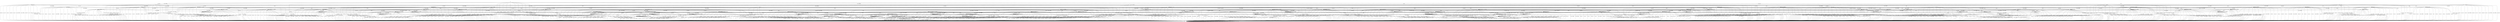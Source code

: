 digraph T4 {
0 [label="0"];
1 [label="1", shape=doublecircle];
2 [label="2"];
3 [label="3"];
4 [label="4"];
5 [label="5"];
6 [label="6"];
7 [label="7"];
8 [label="8"];
9 [label="9"];
10 [label="10"];
11 [label="11"];
12 [label="12"];
13 [label="13"];
14 [label="14"];
15 [label="15"];
16 [label="16"];
17 [label="17"];
18 [label="18"];
19 [label="19"];
20 [label="20"];
21 [label="21"];
22 [label="22"];
23 [label="23"];
24 [label="24"];
25 [label="25"];
26 [label="26"];
27 [label="27"];
28 [label="28"];
29 [label="29"];
30 [label="30"];
31 [label="31"];
32 [label="32"];
33 [label="33"];
34 [label="34"];
35 [label="35"];
36 [label="36"];
37 [label="37"];
38 [label="38"];
39 [label="39"];
40 [label="40"];
41 [label="41"];
42 [label="42"];
43 [label="43"];
44 [label="44"];
45 [label="45"];
46 [label="46"];
47 [label="47"];
48 [label="48"];
49 [label="49"];
50 [label="50"];
51 [label="51"];
52 [label="52"];
53 [label="53"];
54 [label="54"];
55 [label="55"];
56 [label="56"];
57 [label="57"];
58 [label="58"];
59 [label="59"];
60 [label="60"];
61 [label="61"];
62 [label="62"];
63 [label="63"];
64 [label="64"];
65 [label="65"];
66 [label="66"];
67 [label="67"];
68 [label="68"];
69 [label="69"];
70 [label="70"];
71 [label="71"];
72 [label="72"];
73 [label="73"];
74 [label="74"];
75 [label="75"];
76 [label="76"];
77 [label="77"];
78 [label="78"];
79 [label="79"];
80 [label="80"];
81 [label="81"];
82 [label="82"];
83 [label="83"];
84 [label="84"];
85 [label="85"];
86 [label="86"];
87 [label="87"];
88 [label="88"];
89 [label="89"];
90 [label="90"];
91 [label="91"];
92 [label="92"];
93 [label="93"];
94 [label="94"];
95 [label="95"];
96 [label="96"];
0 -> 0  [label="ai1_ce1"];
0 -> 0  [label="usr5_ai1_VoidReply"];
0 -> 0  [label="usr4_ai1_VoidReply"];
0 -> 0  [label="usr5_ai3_re51"];
0 -> 0  [label="ai1_ce2"];
0 -> 0  [label="usr2_ai1_VoidReply"];
0 -> 0  [label="usr5_ai3_re1"];
0 -> 0  [label="usr1_ni1_ne6"];
0 -> 0  [label="usr1_ni1_ne11"];
0 -> 0  [label="usr4_ai1_re2"];
0 -> 0  [label="usr5_ai3_VoidReply"];
0 -> 0  [label="usr5_ai3_re3"];
0 -> 0  [label="usr1_ni1_ne17"];
0 -> 0  [label="usr3_ai1_re1"];
0 -> 0  [label="usr5_ai3_re40"];
0 -> 0  [label="usr4_ai1_re7"];
0 -> 0  [label="usr1_ni1_ne8"];
0 -> 0  [label="ai1_ce4"];
0 -> 0  [label="usr1_ai1_VoidReply"];
1 -> 1  [label="ai1_ce1"];
1 -> 0  [label="usr5_ai1_VoidReply"];
1 -> 0  [label="usr4_ai1_VoidReply"];
1 -> 0  [label="usr5_ai3_re51"];
1 -> 0  [label="ai1_ce2"];
1 -> 1  [label="usr2_ai1_VoidReply"];
1 -> 0  [label="usr5_ai3_re1"];
1 -> 1  [label="usr1_ni1_ne6"];
1 -> 0  [label="usr1_ni1_ne11"];
1 -> 0  [label="usr4_ai1_re2"];
1 -> 0  [label="usr5_ai3_VoidReply"];
1 -> 0  [label="usr5_ai3_re3"];
1 -> 0  [label="usr1_ni1_ne17"];
1 -> 0  [label="usr3_ai1_re1"];
1 -> 0  [label="usr5_ai3_re40"];
1 -> 0  [label="usr4_ai1_re7"];
1 -> 1  [label="usr1_ni1_ne8"];
1 -> 1  [label="ai1_ce4"];
1 -> 1  [label="usr1_ai1_VoidReply"];
2 -> 1  [label="ai1_ce1"];
2 -> 0  [label="usr5_ai1_VoidReply"];
2 -> 0  [label="usr4_ai1_VoidReply"];
2 -> 0  [label="usr5_ai3_re51"];
2 -> 0  [label="ai1_ce2"];
2 -> 2  [label="usr2_ai1_VoidReply"];
2 -> 0  [label="usr5_ai3_re1"];
2 -> 2  [label="usr1_ni1_ne6"];
2 -> 0  [label="usr1_ni1_ne11"];
2 -> 0  [label="usr4_ai1_re2"];
2 -> 0  [label="usr5_ai3_VoidReply"];
2 -> 0  [label="usr5_ai3_re3"];
2 -> 0  [label="usr1_ni1_ne17"];
2 -> 0  [label="usr3_ai1_re1"];
2 -> 0  [label="usr5_ai3_re40"];
2 -> 0  [label="usr4_ai1_re7"];
2 -> 2  [label="usr1_ni1_ne8"];
2 -> 2  [label="ai1_ce4"];
2 -> 2  [label="usr1_ai1_VoidReply"];
3 -> 3  [label="ai1_ce1"];
3 -> 0  [label="usr5_ai1_VoidReply"];
3 -> 0  [label="usr4_ai1_VoidReply"];
3 -> 0  [label="usr5_ai3_re51"];
3 -> 0  [label="ai1_ce2"];
3 -> 1  [label="usr2_ai1_VoidReply"];
3 -> 0  [label="usr5_ai3_re1"];
3 -> 3  [label="usr1_ni1_ne6"];
3 -> 0  [label="usr1_ni1_ne11"];
3 -> 0  [label="usr4_ai1_re2"];
3 -> 0  [label="usr5_ai3_VoidReply"];
3 -> 0  [label="usr5_ai3_re3"];
3 -> 0  [label="usr1_ni1_ne17"];
3 -> 0  [label="usr3_ai1_re1"];
3 -> 0  [label="usr5_ai3_re40"];
3 -> 0  [label="usr4_ai1_re7"];
3 -> 3  [label="usr1_ni1_ne8"];
3 -> 3  [label="ai1_ce4"];
3 -> 3  [label="usr1_ai1_VoidReply"];
4 -> 4  [label="ai1_ce1"];
4 -> 0  [label="usr5_ai1_VoidReply"];
4 -> 0  [label="usr4_ai1_VoidReply"];
4 -> 0  [label="usr5_ai3_re51"];
4 -> 0  [label="ai1_ce2"];
4 -> 4  [label="usr2_ai1_VoidReply"];
4 -> 0  [label="usr5_ai3_re1"];
4 -> 1  [label="usr1_ni1_ne6"];
4 -> 0  [label="usr1_ni1_ne11"];
4 -> 0  [label="usr4_ai1_re2"];
4 -> 0  [label="usr5_ai3_VoidReply"];
4 -> 0  [label="usr5_ai3_re3"];
4 -> 0  [label="usr1_ni1_ne17"];
4 -> 0  [label="usr3_ai1_re1"];
4 -> 0  [label="usr5_ai3_re40"];
4 -> 0  [label="usr4_ai1_re7"];
4 -> 4  [label="usr1_ni1_ne8"];
4 -> 4  [label="ai1_ce4"];
4 -> 4  [label="usr1_ai1_VoidReply"];
5 -> 5  [label="ai1_ce1"];
5 -> 0  [label="usr5_ai1_VoidReply"];
5 -> 0  [label="usr4_ai1_VoidReply"];
5 -> 0  [label="usr5_ai3_re51"];
5 -> 0  [label="ai1_ce2"];
5 -> 5  [label="usr2_ai1_VoidReply"];
5 -> 0  [label="usr5_ai3_re1"];
5 -> 5  [label="usr1_ni1_ne6"];
5 -> 0  [label="usr1_ni1_ne11"];
5 -> 0  [label="usr4_ai1_re2"];
5 -> 0  [label="usr5_ai3_VoidReply"];
5 -> 0  [label="usr5_ai3_re3"];
5 -> 0  [label="usr1_ni1_ne17"];
5 -> 0  [label="usr3_ai1_re1"];
5 -> 0  [label="usr5_ai3_re40"];
5 -> 0  [label="usr4_ai1_re7"];
5 -> 1  [label="usr1_ni1_ne8"];
5 -> 5  [label="ai1_ce4"];
5 -> 5  [label="usr1_ai1_VoidReply"];
6 -> 6  [label="ai1_ce1"];
6 -> 0  [label="usr5_ai1_VoidReply"];
6 -> 0  [label="usr4_ai1_VoidReply"];
6 -> 0  [label="usr5_ai3_re51"];
6 -> 0  [label="ai1_ce2"];
6 -> 6  [label="usr2_ai1_VoidReply"];
6 -> 0  [label="usr5_ai3_re1"];
6 -> 6  [label="usr1_ni1_ne6"];
6 -> 0  [label="usr1_ni1_ne11"];
6 -> 0  [label="usr4_ai1_re2"];
6 -> 0  [label="usr5_ai3_VoidReply"];
6 -> 0  [label="usr5_ai3_re3"];
6 -> 0  [label="usr1_ni1_ne17"];
6 -> 0  [label="usr3_ai1_re1"];
6 -> 0  [label="usr5_ai3_re40"];
6 -> 0  [label="usr4_ai1_re7"];
6 -> 6  [label="usr1_ni1_ne8"];
6 -> 1  [label="ai1_ce4"];
6 -> 6  [label="usr1_ai1_VoidReply"];
7 -> 7  [label="ai1_ce1"];
7 -> 0  [label="usr5_ai1_VoidReply"];
7 -> 0  [label="usr4_ai1_VoidReply"];
7 -> 0  [label="usr5_ai3_re51"];
7 -> 0  [label="ai1_ce2"];
7 -> 7  [label="usr2_ai1_VoidReply"];
7 -> 0  [label="usr5_ai3_re1"];
7 -> 7  [label="usr1_ni1_ne6"];
7 -> 0  [label="usr1_ni1_ne11"];
7 -> 0  [label="usr4_ai1_re2"];
7 -> 0  [label="usr5_ai3_VoidReply"];
7 -> 0  [label="usr5_ai3_re3"];
7 -> 0  [label="usr1_ni1_ne17"];
7 -> 0  [label="usr3_ai1_re1"];
7 -> 0  [label="usr5_ai3_re40"];
7 -> 0  [label="usr4_ai1_re7"];
7 -> 7  [label="usr1_ni1_ne8"];
7 -> 7  [label="ai1_ce4"];
7 -> 1  [label="usr1_ai1_VoidReply"];
8 -> 3  [label="ai1_ce1"];
8 -> 0  [label="usr5_ai1_VoidReply"];
8 -> 0  [label="usr4_ai1_VoidReply"];
8 -> 0  [label="usr5_ai3_re51"];
8 -> 0  [label="ai1_ce2"];
8 -> 2  [label="usr2_ai1_VoidReply"];
8 -> 0  [label="usr5_ai3_re1"];
8 -> 8  [label="usr1_ni1_ne6"];
8 -> 0  [label="usr1_ni1_ne11"];
8 -> 0  [label="usr4_ai1_re2"];
8 -> 0  [label="usr5_ai3_VoidReply"];
8 -> 0  [label="usr5_ai3_re3"];
8 -> 0  [label="usr1_ni1_ne17"];
8 -> 0  [label="usr3_ai1_re1"];
8 -> 0  [label="usr5_ai3_re40"];
8 -> 0  [label="usr4_ai1_re7"];
8 -> 8  [label="usr1_ni1_ne8"];
8 -> 8  [label="ai1_ce4"];
8 -> 8  [label="usr1_ai1_VoidReply"];
9 -> 4  [label="ai1_ce1"];
9 -> 0  [label="usr5_ai1_VoidReply"];
9 -> 0  [label="usr4_ai1_VoidReply"];
9 -> 0  [label="usr5_ai3_re51"];
9 -> 0  [label="ai1_ce2"];
9 -> 9  [label="usr2_ai1_VoidReply"];
9 -> 0  [label="usr5_ai3_re1"];
9 -> 2  [label="usr1_ni1_ne6"];
9 -> 0  [label="usr1_ni1_ne11"];
9 -> 0  [label="usr4_ai1_re2"];
9 -> 0  [label="usr5_ai3_VoidReply"];
9 -> 0  [label="usr5_ai3_re3"];
9 -> 0  [label="usr1_ni1_ne17"];
9 -> 0  [label="usr3_ai1_re1"];
9 -> 0  [label="usr5_ai3_re40"];
9 -> 0  [label="usr4_ai1_re7"];
9 -> 9  [label="usr1_ni1_ne8"];
9 -> 9  [label="ai1_ce4"];
9 -> 9  [label="usr1_ai1_VoidReply"];
10 -> 5  [label="ai1_ce1"];
10 -> 0  [label="usr5_ai1_VoidReply"];
10 -> 0  [label="usr4_ai1_VoidReply"];
10 -> 0  [label="usr5_ai3_re51"];
10 -> 0  [label="ai1_ce2"];
10 -> 10  [label="usr2_ai1_VoidReply"];
10 -> 0  [label="usr5_ai3_re1"];
10 -> 10  [label="usr1_ni1_ne6"];
10 -> 0  [label="usr1_ni1_ne11"];
10 -> 0  [label="usr4_ai1_re2"];
10 -> 0  [label="usr5_ai3_VoidReply"];
10 -> 0  [label="usr5_ai3_re3"];
10 -> 0  [label="usr1_ni1_ne17"];
10 -> 0  [label="usr3_ai1_re1"];
10 -> 0  [label="usr5_ai3_re40"];
10 -> 0  [label="usr4_ai1_re7"];
10 -> 2  [label="usr1_ni1_ne8"];
10 -> 10  [label="ai1_ce4"];
10 -> 10  [label="usr1_ai1_VoidReply"];
11 -> 6  [label="ai1_ce1"];
11 -> 0  [label="usr5_ai1_VoidReply"];
11 -> 0  [label="usr4_ai1_VoidReply"];
11 -> 0  [label="usr5_ai3_re51"];
11 -> 0  [label="ai1_ce2"];
11 -> 11  [label="usr2_ai1_VoidReply"];
11 -> 0  [label="usr5_ai3_re1"];
11 -> 11  [label="usr1_ni1_ne6"];
11 -> 0  [label="usr1_ni1_ne11"];
11 -> 0  [label="usr4_ai1_re2"];
11 -> 0  [label="usr5_ai3_VoidReply"];
11 -> 0  [label="usr5_ai3_re3"];
11 -> 0  [label="usr1_ni1_ne17"];
11 -> 0  [label="usr3_ai1_re1"];
11 -> 0  [label="usr5_ai3_re40"];
11 -> 0  [label="usr4_ai1_re7"];
11 -> 11  [label="usr1_ni1_ne8"];
11 -> 2  [label="ai1_ce4"];
11 -> 11  [label="usr1_ai1_VoidReply"];
12 -> 7  [label="ai1_ce1"];
12 -> 0  [label="usr5_ai1_VoidReply"];
12 -> 0  [label="usr4_ai1_VoidReply"];
12 -> 0  [label="usr5_ai3_re51"];
12 -> 0  [label="ai1_ce2"];
12 -> 12  [label="usr2_ai1_VoidReply"];
12 -> 0  [label="usr5_ai3_re1"];
12 -> 12  [label="usr1_ni1_ne6"];
12 -> 0  [label="usr1_ni1_ne11"];
12 -> 0  [label="usr4_ai1_re2"];
12 -> 0  [label="usr5_ai3_VoidReply"];
12 -> 0  [label="usr5_ai3_re3"];
12 -> 0  [label="usr1_ni1_ne17"];
12 -> 0  [label="usr3_ai1_re1"];
12 -> 0  [label="usr5_ai3_re40"];
12 -> 0  [label="usr4_ai1_re7"];
12 -> 12  [label="usr1_ni1_ne8"];
12 -> 12  [label="ai1_ce4"];
12 -> 2  [label="usr1_ai1_VoidReply"];
13 -> 13  [label="ai1_ce1"];
13 -> 0  [label="usr5_ai1_VoidReply"];
13 -> 0  [label="usr4_ai1_VoidReply"];
13 -> 0  [label="usr5_ai3_re51"];
13 -> 0  [label="ai1_ce2"];
13 -> 3  [label="usr2_ai1_VoidReply"];
13 -> 0  [label="usr5_ai3_re1"];
13 -> 13  [label="usr1_ni1_ne6"];
13 -> 0  [label="usr1_ni1_ne11"];
13 -> 0  [label="usr4_ai1_re2"];
13 -> 0  [label="usr5_ai3_VoidReply"];
13 -> 0  [label="usr5_ai3_re3"];
13 -> 0  [label="usr1_ni1_ne17"];
13 -> 0  [label="usr3_ai1_re1"];
13 -> 0  [label="usr5_ai3_re40"];
13 -> 0  [label="usr4_ai1_re7"];
13 -> 13  [label="usr1_ni1_ne8"];
13 -> 13  [label="ai1_ce4"];
13 -> 13  [label="usr1_ai1_VoidReply"];
14 -> 14  [label="ai1_ce1"];
14 -> 0  [label="usr5_ai1_VoidReply"];
14 -> 0  [label="usr4_ai1_VoidReply"];
14 -> 0  [label="usr5_ai3_re51"];
14 -> 0  [label="ai1_ce2"];
14 -> 4  [label="usr2_ai1_VoidReply"];
14 -> 0  [label="usr5_ai3_re1"];
14 -> 3  [label="usr1_ni1_ne6"];
14 -> 0  [label="usr1_ni1_ne11"];
14 -> 0  [label="usr4_ai1_re2"];
14 -> 0  [label="usr5_ai3_VoidReply"];
14 -> 0  [label="usr5_ai3_re3"];
14 -> 0  [label="usr1_ni1_ne17"];
14 -> 0  [label="usr3_ai1_re1"];
14 -> 0  [label="usr5_ai3_re40"];
14 -> 0  [label="usr4_ai1_re7"];
14 -> 14  [label="usr1_ni1_ne8"];
14 -> 14  [label="ai1_ce4"];
14 -> 14  [label="usr1_ai1_VoidReply"];
15 -> 15  [label="ai1_ce1"];
15 -> 0  [label="usr5_ai1_VoidReply"];
15 -> 0  [label="usr4_ai1_VoidReply"];
15 -> 0  [label="usr5_ai3_re51"];
15 -> 0  [label="ai1_ce2"];
15 -> 5  [label="usr2_ai1_VoidReply"];
15 -> 0  [label="usr5_ai3_re1"];
15 -> 15  [label="usr1_ni1_ne6"];
15 -> 0  [label="usr1_ni1_ne11"];
15 -> 0  [label="usr4_ai1_re2"];
15 -> 0  [label="usr5_ai3_VoidReply"];
15 -> 0  [label="usr5_ai3_re3"];
15 -> 0  [label="usr1_ni1_ne17"];
15 -> 0  [label="usr3_ai1_re1"];
15 -> 0  [label="usr5_ai3_re40"];
15 -> 0  [label="usr4_ai1_re7"];
15 -> 3  [label="usr1_ni1_ne8"];
15 -> 15  [label="ai1_ce4"];
15 -> 15  [label="usr1_ai1_VoidReply"];
16 -> 16  [label="ai1_ce1"];
16 -> 0  [label="usr5_ai1_VoidReply"];
16 -> 0  [label="usr4_ai1_VoidReply"];
16 -> 0  [label="usr5_ai3_re51"];
16 -> 0  [label="ai1_ce2"];
16 -> 6  [label="usr2_ai1_VoidReply"];
16 -> 0  [label="usr5_ai3_re1"];
16 -> 16  [label="usr1_ni1_ne6"];
16 -> 0  [label="usr1_ni1_ne11"];
16 -> 0  [label="usr4_ai1_re2"];
16 -> 0  [label="usr5_ai3_VoidReply"];
16 -> 0  [label="usr5_ai3_re3"];
16 -> 0  [label="usr1_ni1_ne17"];
16 -> 0  [label="usr3_ai1_re1"];
16 -> 0  [label="usr5_ai3_re40"];
16 -> 0  [label="usr4_ai1_re7"];
16 -> 16  [label="usr1_ni1_ne8"];
16 -> 3  [label="ai1_ce4"];
16 -> 16  [label="usr1_ai1_VoidReply"];
17 -> 17  [label="ai1_ce1"];
17 -> 0  [label="usr5_ai1_VoidReply"];
17 -> 0  [label="usr4_ai1_VoidReply"];
17 -> 0  [label="usr5_ai3_re51"];
17 -> 0  [label="ai1_ce2"];
17 -> 7  [label="usr2_ai1_VoidReply"];
17 -> 0  [label="usr5_ai3_re1"];
17 -> 17  [label="usr1_ni1_ne6"];
17 -> 0  [label="usr1_ni1_ne11"];
17 -> 0  [label="usr4_ai1_re2"];
17 -> 0  [label="usr5_ai3_VoidReply"];
17 -> 0  [label="usr5_ai3_re3"];
17 -> 0  [label="usr1_ni1_ne17"];
17 -> 0  [label="usr3_ai1_re1"];
17 -> 0  [label="usr5_ai3_re40"];
17 -> 0  [label="usr4_ai1_re7"];
17 -> 17  [label="usr1_ni1_ne8"];
17 -> 17  [label="ai1_ce4"];
17 -> 3  [label="usr1_ai1_VoidReply"];
18 -> 18  [label="ai1_ce1"];
18 -> 0  [label="usr5_ai1_VoidReply"];
18 -> 0  [label="usr4_ai1_VoidReply"];
18 -> 0  [label="usr5_ai3_re51"];
18 -> 0  [label="ai1_ce2"];
18 -> 18  [label="usr2_ai1_VoidReply"];
18 -> 0  [label="usr5_ai3_re1"];
18 -> 5  [label="usr1_ni1_ne6"];
18 -> 0  [label="usr1_ni1_ne11"];
18 -> 0  [label="usr4_ai1_re2"];
18 -> 0  [label="usr5_ai3_VoidReply"];
18 -> 0  [label="usr5_ai3_re3"];
18 -> 0  [label="usr1_ni1_ne17"];
18 -> 0  [label="usr3_ai1_re1"];
18 -> 0  [label="usr5_ai3_re40"];
18 -> 0  [label="usr4_ai1_re7"];
18 -> 4  [label="usr1_ni1_ne8"];
18 -> 18  [label="ai1_ce4"];
18 -> 18  [label="usr1_ai1_VoidReply"];
19 -> 19  [label="ai1_ce1"];
19 -> 0  [label="usr5_ai1_VoidReply"];
19 -> 0  [label="usr4_ai1_VoidReply"];
19 -> 0  [label="usr5_ai3_re51"];
19 -> 0  [label="ai1_ce2"];
19 -> 19  [label="usr2_ai1_VoidReply"];
19 -> 0  [label="usr5_ai3_re1"];
19 -> 19  [label="usr1_ni1_ne6"];
19 -> 0  [label="usr1_ni1_ne11"];
19 -> 0  [label="usr4_ai1_re2"];
19 -> 0  [label="usr5_ai3_VoidReply"];
19 -> 0  [label="usr5_ai3_re3"];
19 -> 0  [label="usr1_ni1_ne17"];
19 -> 0  [label="usr3_ai1_re1"];
19 -> 0  [label="usr5_ai3_re40"];
19 -> 0  [label="usr4_ai1_re7"];
19 -> 6  [label="usr1_ni1_ne8"];
19 -> 5  [label="ai1_ce4"];
19 -> 19  [label="usr1_ai1_VoidReply"];
20 -> 20  [label="ai1_ce1"];
20 -> 0  [label="usr5_ai1_VoidReply"];
20 -> 0  [label="usr4_ai1_VoidReply"];
20 -> 0  [label="usr5_ai3_re51"];
20 -> 0  [label="ai1_ce2"];
20 -> 20  [label="usr2_ai1_VoidReply"];
20 -> 0  [label="usr5_ai3_re1"];
20 -> 20  [label="usr1_ni1_ne6"];
20 -> 0  [label="usr1_ni1_ne11"];
20 -> 0  [label="usr4_ai1_re2"];
20 -> 0  [label="usr5_ai3_VoidReply"];
20 -> 0  [label="usr5_ai3_re3"];
20 -> 0  [label="usr1_ni1_ne17"];
20 -> 0  [label="usr3_ai1_re1"];
20 -> 0  [label="usr5_ai3_re40"];
20 -> 0  [label="usr4_ai1_re7"];
20 -> 7  [label="usr1_ni1_ne8"];
20 -> 20  [label="ai1_ce4"];
20 -> 5  [label="usr1_ai1_VoidReply"];
21 -> 18  [label="ai1_ce1"];
21 -> 0  [label="usr5_ai1_VoidReply"];
21 -> 0  [label="usr4_ai1_VoidReply"];
21 -> 0  [label="usr5_ai3_re51"];
21 -> 0  [label="ai1_ce2"];
21 -> 21  [label="usr2_ai1_VoidReply"];
21 -> 0  [label="usr5_ai3_re1"];
21 -> 10  [label="usr1_ni1_ne6"];
21 -> 0  [label="usr1_ni1_ne11"];
21 -> 0  [label="usr4_ai1_re2"];
21 -> 0  [label="usr5_ai3_VoidReply"];
21 -> 0  [label="usr5_ai3_re3"];
21 -> 0  [label="usr1_ni1_ne17"];
21 -> 0  [label="usr3_ai1_re1"];
21 -> 0  [label="usr5_ai3_re40"];
21 -> 0  [label="usr4_ai1_re7"];
21 -> 9  [label="usr1_ni1_ne8"];
21 -> 21  [label="ai1_ce4"];
21 -> 21  [label="usr1_ai1_VoidReply"];
22 -> 22  [label="ai1_ce1"];
22 -> 0  [label="usr5_ai1_VoidReply"];
22 -> 0  [label="usr4_ai1_VoidReply"];
22 -> 0  [label="usr5_ai3_re51"];
22 -> 0  [label="ai1_ce2"];
22 -> 18  [label="usr2_ai1_VoidReply"];
22 -> 0  [label="usr5_ai3_re1"];
22 -> 15  [label="usr1_ni1_ne6"];
22 -> 0  [label="usr1_ni1_ne11"];
22 -> 0  [label="usr4_ai1_re2"];
22 -> 0  [label="usr5_ai3_VoidReply"];
22 -> 0  [label="usr5_ai3_re3"];
22 -> 0  [label="usr1_ni1_ne17"];
22 -> 0  [label="usr3_ai1_re1"];
22 -> 0  [label="usr5_ai3_re40"];
22 -> 0  [label="usr4_ai1_re7"];
22 -> 14  [label="usr1_ni1_ne8"];
22 -> 22  [label="ai1_ce4"];
22 -> 22  [label="usr1_ai1_VoidReply"];
23 -> 23  [label="ai1_ce1"];
23 -> 0  [label="usr5_ai1_VoidReply"];
23 -> 0  [label="usr4_ai1_VoidReply"];
23 -> 0  [label="usr5_ai3_re51"];
23 -> 0  [label="ai1_ce2"];
23 -> 23  [label="usr2_ai1_VoidReply"];
23 -> 0  [label="usr5_ai3_re1"];
23 -> 19  [label="usr1_ni1_ne6"];
23 -> 0  [label="usr1_ni1_ne11"];
23 -> 0  [label="usr4_ai1_re2"];
23 -> 0  [label="usr5_ai3_VoidReply"];
23 -> 0  [label="usr5_ai3_re3"];
23 -> 0  [label="usr1_ni1_ne17"];
23 -> 0  [label="usr3_ai1_re1"];
23 -> 0  [label="usr5_ai3_re40"];
23 -> 0  [label="usr4_ai1_re7"];
23 -> 82  [label="usr1_ni1_ne8"];
23 -> 18  [label="ai1_ce4"];
23 -> 23  [label="usr1_ai1_VoidReply"];
24 -> 24  [label="ai1_ce1"];
24 -> 0  [label="usr5_ai1_VoidReply"];
24 -> 0  [label="usr4_ai1_VoidReply"];
24 -> 0  [label="usr5_ai3_re51"];
24 -> 0  [label="ai1_ce2"];
24 -> 24  [label="usr2_ai1_VoidReply"];
24 -> 0  [label="usr5_ai3_re1"];
24 -> 20  [label="usr1_ni1_ne6"];
24 -> 0  [label="usr1_ni1_ne11"];
24 -> 0  [label="usr4_ai1_re2"];
24 -> 0  [label="usr5_ai3_VoidReply"];
24 -> 0  [label="usr5_ai3_re3"];
24 -> 0  [label="usr1_ni1_ne17"];
24 -> 0  [label="usr3_ai1_re1"];
24 -> 0  [label="usr5_ai3_re40"];
24 -> 0  [label="usr4_ai1_re7"];
24 -> 84  [label="usr1_ni1_ne8"];
24 -> 24  [label="ai1_ce4"];
24 -> 18  [label="usr1_ai1_VoidReply"];
25 -> 22  [label="ai1_ce1"];
25 -> 0  [label="usr5_ai1_VoidReply"];
25 -> 0  [label="usr4_ai1_VoidReply"];
25 -> 0  [label="usr5_ai3_re51"];
25 -> 0  [label="ai1_ce2"];
25 -> 21  [label="usr2_ai1_VoidReply"];
25 -> 0  [label="usr5_ai3_re1"];
25 -> 28  [label="usr1_ni1_ne6"];
25 -> 0  [label="usr1_ni1_ne11"];
25 -> 0  [label="usr4_ai1_re2"];
25 -> 0  [label="usr5_ai3_VoidReply"];
25 -> 0  [label="usr5_ai3_re3"];
25 -> 0  [label="usr1_ni1_ne17"];
25 -> 0  [label="usr3_ai1_re1"];
25 -> 0  [label="usr5_ai3_re40"];
25 -> 0  [label="usr4_ai1_re7"];
25 -> 56  [label="usr1_ni1_ne8"];
25 -> 25  [label="ai1_ce4"];
25 -> 25  [label="usr1_ai1_VoidReply"];
26 -> 23  [label="ai1_ce1"];
26 -> 0  [label="usr5_ai1_VoidReply"];
26 -> 0  [label="usr4_ai1_VoidReply"];
26 -> 0  [label="usr5_ai3_re51"];
26 -> 0  [label="ai1_ce2"];
26 -> 26  [label="usr2_ai1_VoidReply"];
26 -> 0  [label="usr5_ai3_re1"];
26 -> 29  [label="usr1_ni1_ne6"];
26 -> 0  [label="usr1_ni1_ne11"];
26 -> 0  [label="usr4_ai1_re2"];
26 -> 0  [label="usr5_ai3_VoidReply"];
26 -> 0  [label="usr5_ai3_re3"];
26 -> 0  [label="usr1_ni1_ne17"];
26 -> 0  [label="usr3_ai1_re1"];
26 -> 0  [label="usr5_ai3_re40"];
26 -> 0  [label="usr4_ai1_re7"];
26 -> 57  [label="usr1_ni1_ne8"];
26 -> 21  [label="ai1_ce4"];
26 -> 26  [label="usr1_ai1_VoidReply"];
27 -> 24  [label="ai1_ce1"];
27 -> 0  [label="usr5_ai1_VoidReply"];
27 -> 0  [label="usr4_ai1_VoidReply"];
27 -> 0  [label="usr5_ai3_re51"];
27 -> 0  [label="ai1_ce2"];
27 -> 27  [label="usr2_ai1_VoidReply"];
27 -> 0  [label="usr5_ai3_re1"];
27 -> 30  [label="usr1_ni1_ne6"];
27 -> 0  [label="usr1_ni1_ne11"];
27 -> 0  [label="usr4_ai1_re2"];
27 -> 0  [label="usr5_ai3_VoidReply"];
27 -> 0  [label="usr5_ai3_re3"];
27 -> 0  [label="usr1_ni1_ne17"];
27 -> 0  [label="usr3_ai1_re1"];
27 -> 0  [label="usr5_ai3_re40"];
27 -> 0  [label="usr4_ai1_re7"];
27 -> 34  [label="usr1_ni1_ne8"];
27 -> 27  [label="ai1_ce4"];
27 -> 21  [label="usr1_ai1_VoidReply"];
28 -> 15  [label="ai1_ce1"];
28 -> 0  [label="usr5_ai1_VoidReply"];
28 -> 0  [label="usr4_ai1_VoidReply"];
28 -> 0  [label="usr5_ai3_re51"];
28 -> 0  [label="ai1_ce2"];
28 -> 10  [label="usr2_ai1_VoidReply"];
28 -> 0  [label="usr5_ai3_re1"];
28 -> 28  [label="usr1_ni1_ne6"];
28 -> 0  [label="usr1_ni1_ne11"];
28 -> 0  [label="usr4_ai1_re2"];
28 -> 0  [label="usr5_ai3_VoidReply"];
28 -> 0  [label="usr5_ai3_re3"];
28 -> 0  [label="usr1_ni1_ne17"];
28 -> 0  [label="usr3_ai1_re1"];
28 -> 0  [label="usr5_ai3_re40"];
28 -> 0  [label="usr4_ai1_re7"];
28 -> 8  [label="usr1_ni1_ne8"];
28 -> 28  [label="ai1_ce4"];
28 -> 28  [label="usr1_ai1_VoidReply"];
29 -> 19  [label="ai1_ce1"];
29 -> 0  [label="usr5_ai1_VoidReply"];
29 -> 0  [label="usr4_ai1_VoidReply"];
29 -> 0  [label="usr5_ai3_re51"];
29 -> 0  [label="ai1_ce2"];
29 -> 29  [label="usr2_ai1_VoidReply"];
29 -> 0  [label="usr5_ai3_re1"];
29 -> 29  [label="usr1_ni1_ne6"];
29 -> 0  [label="usr1_ni1_ne11"];
29 -> 0  [label="usr4_ai1_re2"];
29 -> 0  [label="usr5_ai3_VoidReply"];
29 -> 0  [label="usr5_ai3_re3"];
29 -> 0  [label="usr1_ni1_ne17"];
29 -> 0  [label="usr3_ai1_re1"];
29 -> 0  [label="usr5_ai3_re40"];
29 -> 0  [label="usr4_ai1_re7"];
29 -> 11  [label="usr1_ni1_ne8"];
29 -> 10  [label="ai1_ce4"];
29 -> 29  [label="usr1_ai1_VoidReply"];
30 -> 20  [label="ai1_ce1"];
30 -> 0  [label="usr5_ai1_VoidReply"];
30 -> 0  [label="usr4_ai1_VoidReply"];
30 -> 0  [label="usr5_ai3_re51"];
30 -> 0  [label="ai1_ce2"];
30 -> 30  [label="usr2_ai1_VoidReply"];
30 -> 0  [label="usr5_ai3_re1"];
30 -> 30  [label="usr1_ni1_ne6"];
30 -> 0  [label="usr1_ni1_ne11"];
30 -> 0  [label="usr4_ai1_re2"];
30 -> 0  [label="usr5_ai3_VoidReply"];
30 -> 0  [label="usr5_ai3_re3"];
30 -> 0  [label="usr1_ni1_ne17"];
30 -> 0  [label="usr3_ai1_re1"];
30 -> 0  [label="usr5_ai3_re40"];
30 -> 0  [label="usr4_ai1_re7"];
30 -> 12  [label="usr1_ni1_ne8"];
30 -> 30  [label="ai1_ce4"];
30 -> 10  [label="usr1_ai1_VoidReply"];
31 -> 31  [label="ai1_ce1"];
31 -> 0  [label="usr5_ai1_VoidReply"];
31 -> 0  [label="usr4_ai1_VoidReply"];
31 -> 0  [label="usr5_ai3_re51"];
31 -> 0  [label="ai1_ce2"];
31 -> 19  [label="usr2_ai1_VoidReply"];
31 -> 0  [label="usr5_ai3_re1"];
31 -> 31  [label="usr1_ni1_ne6"];
31 -> 0  [label="usr1_ni1_ne11"];
31 -> 0  [label="usr4_ai1_re2"];
31 -> 0  [label="usr5_ai3_VoidReply"];
31 -> 0  [label="usr5_ai3_re3"];
31 -> 0  [label="usr1_ni1_ne17"];
31 -> 0  [label="usr3_ai1_re1"];
31 -> 0  [label="usr5_ai3_re40"];
31 -> 0  [label="usr4_ai1_re7"];
31 -> 16  [label="usr1_ni1_ne8"];
31 -> 15  [label="ai1_ce4"];
31 -> 31  [label="usr1_ai1_VoidReply"];
32 -> 32  [label="ai1_ce1"];
32 -> 0  [label="usr5_ai1_VoidReply"];
32 -> 0  [label="usr4_ai1_VoidReply"];
32 -> 0  [label="usr5_ai3_re51"];
32 -> 0  [label="ai1_ce2"];
32 -> 32  [label="usr2_ai1_VoidReply"];
32 -> 0  [label="usr5_ai3_re1"];
32 -> 32  [label="usr1_ni1_ne6"];
32 -> 0  [label="usr1_ni1_ne11"];
32 -> 0  [label="usr4_ai1_re2"];
32 -> 0  [label="usr5_ai3_VoidReply"];
32 -> 0  [label="usr5_ai3_re3"];
32 -> 0  [label="usr1_ni1_ne17"];
32 -> 0  [label="usr3_ai1_re1"];
32 -> 0  [label="usr5_ai3_re40"];
32 -> 0  [label="usr4_ai1_re7"];
32 -> 83  [label="usr1_ni1_ne8"];
32 -> 20  [label="ai1_ce4"];
32 -> 19  [label="usr1_ai1_VoidReply"];
33 -> 17  [label="ai1_ce1"];
33 -> 0  [label="usr5_ai1_VoidReply"];
33 -> 0  [label="usr4_ai1_VoidReply"];
33 -> 0  [label="usr5_ai3_re51"];
33 -> 0  [label="ai1_ce2"];
33 -> 12  [label="usr2_ai1_VoidReply"];
33 -> 0  [label="usr5_ai3_re1"];
33 -> 33  [label="usr1_ni1_ne6"];
33 -> 0  [label="usr1_ni1_ne11"];
33 -> 0  [label="usr4_ai1_re2"];
33 -> 0  [label="usr5_ai3_VoidReply"];
33 -> 0  [label="usr5_ai3_re3"];
33 -> 0  [label="usr1_ni1_ne17"];
33 -> 0  [label="usr3_ai1_re1"];
33 -> 0  [label="usr5_ai3_re40"];
33 -> 0  [label="usr4_ai1_re7"];
33 -> 33  [label="usr1_ni1_ne8"];
33 -> 33  [label="ai1_ce4"];
33 -> 8  [label="usr1_ai1_VoidReply"];
34 -> 84  [label="ai1_ce1"];
34 -> 0  [label="usr5_ai1_VoidReply"];
34 -> 0  [label="usr4_ai1_VoidReply"];
34 -> 0  [label="usr5_ai3_re51"];
34 -> 0  [label="ai1_ce2"];
34 -> 34  [label="usr2_ai1_VoidReply"];
34 -> 0  [label="usr5_ai3_re1"];
34 -> 12  [label="usr1_ni1_ne6"];
34 -> 0  [label="usr1_ni1_ne11"];
34 -> 0  [label="usr4_ai1_re2"];
34 -> 0  [label="usr5_ai3_VoidReply"];
34 -> 0  [label="usr5_ai3_re3"];
34 -> 0  [label="usr1_ni1_ne17"];
34 -> 0  [label="usr3_ai1_re1"];
34 -> 0  [label="usr5_ai3_re40"];
34 -> 0  [label="usr4_ai1_re7"];
34 -> 34  [label="usr1_ni1_ne8"];
34 -> 34  [label="ai1_ce4"];
34 -> 9  [label="usr1_ai1_VoidReply"];
35 -> 83  [label="ai1_ce1"];
35 -> 0  [label="usr5_ai1_VoidReply"];
35 -> 0  [label="usr4_ai1_VoidReply"];
35 -> 0  [label="usr5_ai3_re51"];
35 -> 0  [label="ai1_ce2"];
35 -> 35  [label="usr2_ai1_VoidReply"];
35 -> 0  [label="usr5_ai3_re1"];
35 -> 35  [label="usr1_ni1_ne6"];
35 -> 0  [label="usr1_ni1_ne11"];
35 -> 0  [label="usr4_ai1_re2"];
35 -> 0  [label="usr5_ai3_VoidReply"];
35 -> 0  [label="usr5_ai3_re3"];
35 -> 0  [label="usr1_ni1_ne17"];
35 -> 0  [label="usr3_ai1_re1"];
35 -> 0  [label="usr5_ai3_re40"];
35 -> 0  [label="usr4_ai1_re7"];
35 -> 35  [label="usr1_ni1_ne8"];
35 -> 12  [label="ai1_ce4"];
35 -> 11  [label="usr1_ai1_VoidReply"];
36 -> 36  [label="ai1_ce1"];
36 -> 0  [label="usr5_ai1_VoidReply"];
36 -> 0  [label="usr4_ai1_VoidReply"];
36 -> 0  [label="usr5_ai3_re51"];
36 -> 0  [label="ai1_ce2"];
36 -> 22  [label="usr2_ai1_VoidReply"];
36 -> 0  [label="usr5_ai3_re1"];
36 -> 78  [label="usr1_ni1_ne6"];
36 -> 0  [label="usr1_ni1_ne11"];
36 -> 0  [label="usr4_ai1_re2"];
36 -> 0  [label="usr5_ai3_VoidReply"];
36 -> 0  [label="usr5_ai3_re3"];
36 -> 0  [label="usr1_ni1_ne17"];
36 -> 0  [label="usr3_ai1_re1"];
36 -> 0  [label="usr5_ai3_re40"];
36 -> 0  [label="usr4_ai1_re7"];
36 -> 79  [label="usr1_ni1_ne8"];
36 -> 36  [label="ai1_ce4"];
36 -> 36  [label="usr1_ai1_VoidReply"];
37 -> 37  [label="ai1_ce1"];
37 -> 0  [label="usr5_ai1_VoidReply"];
37 -> 0  [label="usr4_ai1_VoidReply"];
37 -> 0  [label="usr5_ai3_re51"];
37 -> 0  [label="ai1_ce2"];
37 -> 23  [label="usr2_ai1_VoidReply"];
37 -> 0  [label="usr5_ai3_re1"];
37 -> 31  [label="usr1_ni1_ne6"];
37 -> 0  [label="usr1_ni1_ne11"];
37 -> 0  [label="usr4_ai1_re2"];
37 -> 0  [label="usr5_ai3_VoidReply"];
37 -> 0  [label="usr5_ai3_re3"];
37 -> 0  [label="usr1_ni1_ne17"];
37 -> 0  [label="usr3_ai1_re1"];
37 -> 0  [label="usr5_ai3_re40"];
37 -> 0  [label="usr4_ai1_re7"];
37 -> 60  [label="usr1_ni1_ne8"];
37 -> 22  [label="ai1_ce4"];
37 -> 37  [label="usr1_ai1_VoidReply"];
38 -> 38  [label="ai1_ce1"];
38 -> 0  [label="usr5_ai1_VoidReply"];
38 -> 0  [label="usr4_ai1_VoidReply"];
38 -> 0  [label="usr5_ai3_re51"];
38 -> 0  [label="ai1_ce2"];
38 -> 24  [label="usr2_ai1_VoidReply"];
38 -> 0  [label="usr5_ai3_re1"];
38 -> 64  [label="usr1_ni1_ne6"];
38 -> 0  [label="usr1_ni1_ne11"];
38 -> 0  [label="usr4_ai1_re2"];
38 -> 0  [label="usr5_ai3_VoidReply"];
38 -> 0  [label="usr5_ai3_re3"];
38 -> 0  [label="usr1_ni1_ne17"];
38 -> 0  [label="usr3_ai1_re1"];
38 -> 0  [label="usr5_ai3_re40"];
38 -> 0  [label="usr4_ai1_re7"];
38 -> 63  [label="usr1_ni1_ne8"];
38 -> 38  [label="ai1_ce4"];
38 -> 22  [label="usr1_ai1_VoidReply"];
39 -> 31  [label="ai1_ce1"];
39 -> 0  [label="usr5_ai1_VoidReply"];
39 -> 0  [label="usr4_ai1_VoidReply"];
39 -> 0  [label="usr5_ai3_re51"];
39 -> 0  [label="ai1_ce2"];
39 -> 29  [label="usr2_ai1_VoidReply"];
39 -> 0  [label="usr5_ai3_re1"];
39 -> 39  [label="usr1_ni1_ne6"];
39 -> 0  [label="usr1_ni1_ne11"];
39 -> 0  [label="usr4_ai1_re2"];
39 -> 0  [label="usr5_ai3_VoidReply"];
39 -> 0  [label="usr5_ai3_re3"];
39 -> 0  [label="usr1_ni1_ne17"];
39 -> 0  [label="usr3_ai1_re1"];
39 -> 0  [label="usr5_ai3_re40"];
39 -> 0  [label="usr4_ai1_re7"];
39 -> 58  [label="usr1_ni1_ne8"];
39 -> 28  [label="ai1_ce4"];
39 -> 39  [label="usr1_ai1_VoidReply"];
40 -> 40  [label="ai1_ce1"];
40 -> 0  [label="usr5_ai1_VoidReply"];
40 -> 0  [label="usr4_ai1_VoidReply"];
40 -> 0  [label="usr5_ai3_re51"];
40 -> 0  [label="ai1_ce2"];
40 -> 31  [label="usr2_ai1_VoidReply"];
40 -> 0  [label="usr5_ai3_re1"];
40 -> 40  [label="usr1_ni1_ne6"];
40 -> 0  [label="usr1_ni1_ne11"];
40 -> 0  [label="usr4_ai1_re2"];
40 -> 0  [label="usr5_ai3_VoidReply"];
40 -> 0  [label="usr5_ai3_re3"];
40 -> 0  [label="usr1_ni1_ne17"];
40 -> 0  [label="usr3_ai1_re1"];
40 -> 0  [label="usr5_ai3_re40"];
40 -> 0  [label="usr4_ai1_re7"];
40 -> 59  [label="usr1_ni1_ne8"];
40 -> 78  [label="ai1_ce4"];
40 -> 40  [label="usr1_ai1_VoidReply"];
41 -> 41  [label="ai1_ce1"];
41 -> 0  [label="usr5_ai1_VoidReply"];
41 -> 0  [label="usr4_ai1_VoidReply"];
41 -> 0  [label="usr5_ai3_re51"];
41 -> 0  [label="ai1_ce2"];
41 -> 32  [label="usr2_ai1_VoidReply"];
41 -> 0  [label="usr5_ai3_re1"];
41 -> 41  [label="usr1_ni1_ne6"];
41 -> 0  [label="usr1_ni1_ne11"];
41 -> 0  [label="usr4_ai1_re2"];
41 -> 0  [label="usr5_ai3_VoidReply"];
41 -> 0  [label="usr5_ai3_re3"];
41 -> 0  [label="usr1_ni1_ne17"];
41 -> 0  [label="usr3_ai1_re1"];
41 -> 0  [label="usr5_ai3_re40"];
41 -> 0  [label="usr4_ai1_re7"];
41 -> 61  [label="usr1_ni1_ne8"];
41 -> 64  [label="ai1_ce4"];
41 -> 31  [label="usr1_ai1_VoidReply"];
42 -> 32  [label="ai1_ce1"];
42 -> 0  [label="usr5_ai1_VoidReply"];
42 -> 0  [label="usr4_ai1_VoidReply"];
42 -> 0  [label="usr5_ai3_re51"];
42 -> 0  [label="ai1_ce2"];
42 -> 42  [label="usr2_ai1_VoidReply"];
42 -> 0  [label="usr5_ai3_re1"];
42 -> 42  [label="usr1_ni1_ne6"];
42 -> 0  [label="usr1_ni1_ne11"];
42 -> 0  [label="usr4_ai1_re2"];
42 -> 0  [label="usr5_ai3_VoidReply"];
42 -> 0  [label="usr5_ai3_re3"];
42 -> 0  [label="usr1_ni1_ne17"];
42 -> 0  [label="usr3_ai1_re1"];
42 -> 0  [label="usr5_ai3_re40"];
42 -> 0  [label="usr4_ai1_re7"];
42 -> 35  [label="usr1_ni1_ne8"];
42 -> 30  [label="ai1_ce4"];
42 -> 29  [label="usr1_ai1_VoidReply"];
43 -> 43  [label="ai1_ce1"];
43 -> 0  [label="usr5_ai1_VoidReply"];
43 -> 0  [label="usr4_ai1_VoidReply"];
43 -> 0  [label="usr5_ai3_re51"];
43 -> 0  [label="ai1_ce2"];
43 -> 43  [label="usr2_ai1_VoidReply"];
43 -> 0  [label="usr5_ai3_re1"];
43 -> 32  [label="usr1_ni1_ne6"];
43 -> 0  [label="usr1_ni1_ne11"];
43 -> 0  [label="usr4_ai1_re2"];
43 -> 0  [label="usr5_ai3_VoidReply"];
43 -> 0  [label="usr5_ai3_re3"];
43 -> 0  [label="usr1_ni1_ne17"];
43 -> 0  [label="usr3_ai1_re1"];
43 -> 0  [label="usr5_ai3_re40"];
43 -> 0  [label="usr4_ai1_re7"];
43 -> 95  [label="usr1_ni1_ne8"];
43 -> 24  [label="ai1_ce4"];
43 -> 23  [label="usr1_ai1_VoidReply"];
44 -> 63  [label="ai1_ce1"];
44 -> 0  [label="usr5_ai1_VoidReply"];
44 -> 0  [label="usr4_ai1_VoidReply"];
44 -> 0  [label="usr5_ai3_re51"];
44 -> 0  [label="ai1_ce2"];
44 -> 34  [label="usr2_ai1_VoidReply"];
44 -> 0  [label="usr5_ai3_re1"];
44 -> 33  [label="usr1_ni1_ne6"];
44 -> 0  [label="usr1_ni1_ne11"];
44 -> 0  [label="usr4_ai1_re2"];
44 -> 0  [label="usr5_ai3_VoidReply"];
44 -> 0  [label="usr5_ai3_re3"];
44 -> 0  [label="usr1_ni1_ne17"];
44 -> 0  [label="usr3_ai1_re1"];
44 -> 0  [label="usr5_ai3_re40"];
44 -> 0  [label="usr4_ai1_re7"];
44 -> 44  [label="usr1_ni1_ne8"];
44 -> 44  [label="ai1_ce4"];
44 -> 56  [label="usr1_ai1_VoidReply"];
45 -> 95  [label="ai1_ce1"];
45 -> 0  [label="usr5_ai1_VoidReply"];
45 -> 0  [label="usr4_ai1_VoidReply"];
45 -> 0  [label="usr5_ai3_re51"];
45 -> 0  [label="ai1_ce2"];
45 -> 45  [label="usr2_ai1_VoidReply"];
45 -> 0  [label="usr5_ai3_re1"];
45 -> 35  [label="usr1_ni1_ne6"];
45 -> 0  [label="usr1_ni1_ne11"];
45 -> 0  [label="usr4_ai1_re2"];
45 -> 0  [label="usr5_ai3_VoidReply"];
45 -> 0  [label="usr5_ai3_re3"];
45 -> 0  [label="usr1_ni1_ne17"];
45 -> 0  [label="usr3_ai1_re1"];
45 -> 0  [label="usr5_ai3_re40"];
45 -> 0  [label="usr4_ai1_re7"];
45 -> 45  [label="usr1_ni1_ne8"];
45 -> 34  [label="ai1_ce4"];
45 -> 57  [label="usr1_ai1_VoidReply"];
46 -> 61  [label="ai1_ce1"];
46 -> 0  [label="usr5_ai1_VoidReply"];
46 -> 0  [label="usr4_ai1_VoidReply"];
46 -> 0  [label="usr5_ai3_re51"];
46 -> 0  [label="ai1_ce2"];
46 -> 35  [label="usr2_ai1_VoidReply"];
46 -> 0  [label="usr5_ai3_re1"];
46 -> 46  [label="usr1_ni1_ne6"];
46 -> 0  [label="usr1_ni1_ne11"];
46 -> 0  [label="usr4_ai1_re2"];
46 -> 0  [label="usr5_ai3_VoidReply"];
46 -> 0  [label="usr5_ai3_re3"];
46 -> 0  [label="usr1_ni1_ne17"];
46 -> 0  [label="usr3_ai1_re1"];
46 -> 0  [label="usr5_ai3_re40"];
46 -> 0  [label="usr4_ai1_re7"];
46 -> 46  [label="usr1_ni1_ne8"];
46 -> 33  [label="ai1_ce4"];
46 -> 58  [label="usr1_ai1_VoidReply"];
47 -> 40  [label="ai1_ce1"];
47 -> 0  [label="usr5_ai1_VoidReply"];
47 -> 0  [label="usr4_ai1_VoidReply"];
47 -> 0  [label="usr5_ai3_re51"];
47 -> 0  [label="ai1_ce2"];
47 -> 39  [label="usr2_ai1_VoidReply"];
47 -> 0  [label="usr5_ai3_re1"];
47 -> 47  [label="usr1_ni1_ne6"];
47 -> 0  [label="usr1_ni1_ne11"];
47 -> 0  [label="usr4_ai1_re2"];
47 -> 0  [label="usr5_ai3_VoidReply"];
47 -> 0  [label="usr5_ai3_re3"];
47 -> 0  [label="usr1_ni1_ne17"];
47 -> 0  [label="usr3_ai1_re1"];
47 -> 0  [label="usr5_ai3_re40"];
47 -> 0  [label="usr4_ai1_re7"];
47 -> 93  [label="usr1_ni1_ne8"];
47 -> 80  [label="ai1_ce4"];
47 -> 47  [label="usr1_ai1_VoidReply"];
48 -> 37  [label="ai1_ce1"];
48 -> 0  [label="usr5_ai1_VoidReply"];
48 -> 0  [label="usr4_ai1_VoidReply"];
48 -> 0  [label="usr5_ai3_re51"];
48 -> 0  [label="ai1_ce2"];
48 -> 26  [label="usr2_ai1_VoidReply"];
48 -> 0  [label="usr5_ai3_re1"];
48 -> 39  [label="usr1_ni1_ne6"];
48 -> 0  [label="usr1_ni1_ne11"];
48 -> 0  [label="usr4_ai1_re2"];
48 -> 0  [label="usr5_ai3_VoidReply"];
48 -> 0  [label="usr5_ai3_re3"];
48 -> 0  [label="usr1_ni1_ne17"];
48 -> 0  [label="usr3_ai1_re1"];
48 -> 0  [label="usr5_ai3_re40"];
48 -> 0  [label="usr4_ai1_re7"];
48 -> 72  [label="usr1_ni1_ne8"];
48 -> 25  [label="ai1_ce4"];
48 -> 48  [label="usr1_ai1_VoidReply"];
49 -> 41  [label="ai1_ce1"];
49 -> 0  [label="usr5_ai1_VoidReply"];
49 -> 0  [label="usr4_ai1_VoidReply"];
49 -> 0  [label="usr5_ai3_re51"];
49 -> 0  [label="ai1_ce2"];
49 -> 42  [label="usr2_ai1_VoidReply"];
49 -> 0  [label="usr5_ai3_re1"];
49 -> 49  [label="usr1_ni1_ne6"];
49 -> 0  [label="usr1_ni1_ne11"];
49 -> 0  [label="usr4_ai1_re2"];
49 -> 0  [label="usr5_ai3_VoidReply"];
49 -> 0  [label="usr5_ai3_re3"];
49 -> 0  [label="usr1_ni1_ne17"];
49 -> 0  [label="usr3_ai1_re1"];
49 -> 0  [label="usr5_ai3_re40"];
49 -> 0  [label="usr4_ai1_re7"];
49 -> 46  [label="usr1_ni1_ne8"];
49 -> 81  [label="ai1_ce4"];
49 -> 39  [label="usr1_ai1_VoidReply"];
50 -> 73  [label="ai1_ce1"];
50 -> 0  [label="usr5_ai1_VoidReply"];
50 -> 0  [label="usr4_ai1_VoidReply"];
50 -> 0  [label="usr5_ai3_re51"];
50 -> 0  [label="ai1_ce2"];
50 -> 44  [label="usr2_ai1_VoidReply"];
50 -> 0  [label="usr5_ai3_re1"];
50 -> 94  [label="usr1_ni1_ne6"];
50 -> 0  [label="usr1_ni1_ne11"];
50 -> 0  [label="usr4_ai1_re2"];
50 -> 0  [label="usr5_ai3_VoidReply"];
50 -> 0  [label="usr5_ai3_re3"];
50 -> 0  [label="usr1_ni1_ne17"];
50 -> 0  [label="usr3_ai1_re1"];
50 -> 0  [label="usr5_ai3_re40"];
50 -> 0  [label="usr4_ai1_re7"];
50 -> 50  [label="usr1_ni1_ne8"];
50 -> 50  [label="ai1_ce4"];
50 -> 71  [label="usr1_ai1_VoidReply"];
51 -> 38  [label="ai1_ce1"];
51 -> 0  [label="usr5_ai1_VoidReply"];
51 -> 0  [label="usr4_ai1_VoidReply"];
51 -> 0  [label="usr5_ai3_re51"];
51 -> 0  [label="ai1_ce2"];
51 -> 27  [label="usr2_ai1_VoidReply"];
51 -> 0  [label="usr5_ai3_re1"];
51 -> 81  [label="usr1_ni1_ne6"];
51 -> 0  [label="usr1_ni1_ne11"];
51 -> 0  [label="usr4_ai1_re2"];
51 -> 0  [label="usr5_ai3_VoidReply"];
51 -> 0  [label="usr5_ai3_re3"];
51 -> 0  [label="usr1_ni1_ne17"];
51 -> 0  [label="usr3_ai1_re1"];
51 -> 0  [label="usr5_ai3_re40"];
51 -> 0  [label="usr4_ai1_re7"];
51 -> 44  [label="usr1_ni1_ne8"];
51 -> 51  [label="ai1_ce4"];
51 -> 25  [label="usr1_ai1_VoidReply"];
52 -> 74  [label="ai1_ce1"];
52 -> 0  [label="usr5_ai1_VoidReply"];
52 -> 0  [label="usr4_ai1_VoidReply"];
52 -> 0  [label="usr5_ai3_re51"];
52 -> 0  [label="ai1_ce2"];
52 -> 45  [label="usr2_ai1_VoidReply"];
52 -> 0  [label="usr5_ai3_re1"];
52 -> 46  [label="usr1_ni1_ne6"];
52 -> 0  [label="usr1_ni1_ne11"];
52 -> 0  [label="usr4_ai1_re2"];
52 -> 0  [label="usr5_ai3_VoidReply"];
52 -> 0  [label="usr5_ai3_re3"];
52 -> 0  [label="usr1_ni1_ne17"];
52 -> 0  [label="usr3_ai1_re1"];
52 -> 0  [label="usr5_ai3_re40"];
52 -> 0  [label="usr4_ai1_re7"];
52 -> 52  [label="usr1_ni1_ne8"];
52 -> 44  [label="ai1_ce4"];
52 -> 72  [label="usr1_ai1_VoidReply"];
53 -> 69  [label="ai1_ce1"];
53 -> 0  [label="usr5_ai1_VoidReply"];
53 -> 0  [label="usr4_ai1_VoidReply"];
53 -> 0  [label="usr5_ai3_re51"];
53 -> 0  [label="ai1_ce2"];
53 -> 49  [label="usr2_ai1_VoidReply"];
53 -> 0  [label="usr5_ai3_re1"];
53 -> 53  [label="usr1_ni1_ne6"];
53 -> 0  [label="usr1_ni1_ne11"];
53 -> 0  [label="usr4_ai1_re2"];
53 -> 0  [label="usr5_ai3_VoidReply"];
53 -> 0  [label="usr5_ai3_re3"];
53 -> 0  [label="usr1_ni1_ne17"];
53 -> 0  [label="usr3_ai1_re1"];
53 -> 0  [label="usr5_ai3_re40"];
53 -> 0  [label="usr4_ai1_re7"];
53 -> 91  [label="usr1_ni1_ne8"];
53 -> 86  [label="ai1_ce4"];
53 -> 47  [label="usr1_ai1_VoidReply"];
54 -> 68  [label="ai1_ce1"];
54 -> 0  [label="usr5_ai1_VoidReply"];
54 -> 0  [label="usr4_ai1_VoidReply"];
54 -> 0  [label="usr5_ai3_re51"];
54 -> 0  [label="ai1_ce2"];
54 -> 66  [label="usr2_ai1_VoidReply"];
54 -> 0  [label="usr5_ai3_re1"];
54 -> 49  [label="usr1_ni1_ne6"];
54 -> 0  [label="usr1_ni1_ne11"];
54 -> 0  [label="usr4_ai1_re2"];
54 -> 0  [label="usr5_ai3_VoidReply"];
54 -> 0  [label="usr5_ai3_re3"];
54 -> 0  [label="usr1_ni1_ne17"];
54 -> 0  [label="usr3_ai1_re1"];
54 -> 0  [label="usr5_ai3_re40"];
54 -> 0  [label="usr4_ai1_re7"];
54 -> 52  [label="usr1_ni1_ne8"];
54 -> 51  [label="ai1_ce4"];
54 -> 48  [label="usr1_ai1_VoidReply"];
55 -> 88  [label="ai1_ce1"];
55 -> 0  [label="usr5_ai1_VoidReply"];
55 -> 0  [label="usr4_ai1_VoidReply"];
55 -> 0  [label="usr5_ai3_re51"];
55 -> 0  [label="ai1_ce2"];
55 -> 54  [label="usr2_ai1_VoidReply"];
55 -> 0  [label="usr5_ai3_re1"];
55 -> 53  [label="usr1_ni1_ne6"];
55 -> 0  [label="usr1_ni1_ne11"];
55 -> 0  [label="usr4_ai1_re2"];
55 -> 0  [label="usr5_ai3_VoidReply"];
55 -> 0  [label="usr5_ai3_re3"];
55 -> 0  [label="usr1_ni1_ne17"];
55 -> 0  [label="usr3_ai1_re1"];
55 -> 0  [label="usr5_ai3_re40"];
55 -> 0  [label="usr4_ai1_re7"];
55 -> 87  [label="usr1_ni1_ne8"];
55 -> 75  [label="ai1_ce4"];
55 -> 70  [label="usr1_ai1_VoidReply"];
56 -> 14  [label="ai1_ce1"];
56 -> 0  [label="usr5_ai1_VoidReply"];
56 -> 0  [label="usr4_ai1_VoidReply"];
56 -> 0  [label="usr5_ai3_re51"];
56 -> 0  [label="ai1_ce2"];
56 -> 9  [label="usr2_ai1_VoidReply"];
56 -> 0  [label="usr5_ai3_re1"];
56 -> 8  [label="usr1_ni1_ne6"];
56 -> 0  [label="usr1_ni1_ne11"];
56 -> 0  [label="usr4_ai1_re2"];
56 -> 0  [label="usr5_ai3_VoidReply"];
56 -> 0  [label="usr5_ai3_re3"];
56 -> 0  [label="usr1_ni1_ne17"];
56 -> 0  [label="usr3_ai1_re1"];
56 -> 0  [label="usr5_ai3_re40"];
56 -> 0  [label="usr4_ai1_re7"];
56 -> 56  [label="usr1_ni1_ne8"];
56 -> 56  [label="ai1_ce4"];
56 -> 56  [label="usr1_ai1_VoidReply"];
57 -> 82  [label="ai1_ce1"];
57 -> 0  [label="usr5_ai1_VoidReply"];
57 -> 0  [label="usr4_ai1_VoidReply"];
57 -> 0  [label="usr5_ai3_re51"];
57 -> 0  [label="ai1_ce2"];
57 -> 57  [label="usr2_ai1_VoidReply"];
57 -> 0  [label="usr5_ai3_re1"];
57 -> 11  [label="usr1_ni1_ne6"];
57 -> 0  [label="usr1_ni1_ne11"];
57 -> 0  [label="usr4_ai1_re2"];
57 -> 0  [label="usr5_ai3_VoidReply"];
57 -> 0  [label="usr5_ai3_re3"];
57 -> 0  [label="usr1_ni1_ne17"];
57 -> 0  [label="usr3_ai1_re1"];
57 -> 0  [label="usr5_ai3_re40"];
57 -> 0  [label="usr4_ai1_re7"];
57 -> 57  [label="usr1_ni1_ne8"];
57 -> 9  [label="ai1_ce4"];
57 -> 57  [label="usr1_ai1_VoidReply"];
58 -> 16  [label="ai1_ce1"];
58 -> 0  [label="usr5_ai1_VoidReply"];
58 -> 0  [label="usr4_ai1_VoidReply"];
58 -> 0  [label="usr5_ai3_re51"];
58 -> 0  [label="ai1_ce2"];
58 -> 11  [label="usr2_ai1_VoidReply"];
58 -> 0  [label="usr5_ai3_re1"];
58 -> 58  [label="usr1_ni1_ne6"];
58 -> 0  [label="usr1_ni1_ne11"];
58 -> 0  [label="usr4_ai1_re2"];
58 -> 0  [label="usr5_ai3_VoidReply"];
58 -> 0  [label="usr5_ai3_re3"];
58 -> 0  [label="usr1_ni1_ne17"];
58 -> 0  [label="usr3_ai1_re1"];
58 -> 0  [label="usr5_ai3_re40"];
58 -> 0  [label="usr4_ai1_re7"];
58 -> 58  [label="usr1_ni1_ne8"];
58 -> 8  [label="ai1_ce4"];
58 -> 58  [label="usr1_ai1_VoidReply"];
59 -> 59  [label="ai1_ce1"];
59 -> 0  [label="usr5_ai1_VoidReply"];
59 -> 0  [label="usr4_ai1_VoidReply"];
59 -> 0  [label="usr5_ai3_re51"];
59 -> 0  [label="ai1_ce2"];
59 -> 16  [label="usr2_ai1_VoidReply"];
59 -> 0  [label="usr5_ai3_re1"];
59 -> 59  [label="usr1_ni1_ne6"];
59 -> 0  [label="usr1_ni1_ne11"];
59 -> 0  [label="usr4_ai1_re2"];
59 -> 0  [label="usr5_ai3_VoidReply"];
59 -> 0  [label="usr5_ai3_re3"];
59 -> 0  [label="usr1_ni1_ne17"];
59 -> 0  [label="usr3_ai1_re1"];
59 -> 0  [label="usr5_ai3_re40"];
59 -> 0  [label="usr4_ai1_re7"];
59 -> 59  [label="usr1_ni1_ne8"];
59 -> 13  [label="ai1_ce4"];
59 -> 59  [label="usr1_ai1_VoidReply"];
60 -> 60  [label="ai1_ce1"];
60 -> 0  [label="usr5_ai1_VoidReply"];
60 -> 0  [label="usr4_ai1_VoidReply"];
60 -> 0  [label="usr5_ai3_re51"];
60 -> 0  [label="ai1_ce2"];
60 -> 82  [label="usr2_ai1_VoidReply"];
60 -> 0  [label="usr5_ai3_re1"];
60 -> 16  [label="usr1_ni1_ne6"];
60 -> 0  [label="usr1_ni1_ne11"];
60 -> 0  [label="usr4_ai1_re2"];
60 -> 0  [label="usr5_ai3_VoidReply"];
60 -> 0  [label="usr5_ai3_re3"];
60 -> 0  [label="usr1_ni1_ne17"];
60 -> 0  [label="usr3_ai1_re1"];
60 -> 0  [label="usr5_ai3_re40"];
60 -> 0  [label="usr4_ai1_re7"];
60 -> 60  [label="usr1_ni1_ne8"];
60 -> 14  [label="ai1_ce4"];
60 -> 60  [label="usr1_ai1_VoidReply"];
61 -> 61  [label="ai1_ce1"];
61 -> 0  [label="usr5_ai1_VoidReply"];
61 -> 0  [label="usr4_ai1_VoidReply"];
61 -> 0  [label="usr5_ai3_re51"];
61 -> 0  [label="ai1_ce2"];
61 -> 83  [label="usr2_ai1_VoidReply"];
61 -> 0  [label="usr5_ai3_re1"];
61 -> 61  [label="usr1_ni1_ne6"];
61 -> 0  [label="usr1_ni1_ne11"];
61 -> 0  [label="usr4_ai1_re2"];
61 -> 0  [label="usr5_ai3_VoidReply"];
61 -> 0  [label="usr5_ai3_re3"];
61 -> 0  [label="usr1_ni1_ne17"];
61 -> 0  [label="usr3_ai1_re1"];
61 -> 0  [label="usr5_ai3_re40"];
61 -> 0  [label="usr4_ai1_re7"];
61 -> 61  [label="usr1_ni1_ne8"];
61 -> 17  [label="ai1_ce4"];
61 -> 16  [label="usr1_ai1_VoidReply"];
62 -> 62  [label="ai1_ce1"];
62 -> 0  [label="usr5_ai1_VoidReply"];
62 -> 0  [label="usr4_ai1_VoidReply"];
62 -> 0  [label="usr5_ai3_re51"];
62 -> 0  [label="ai1_ce2"];
62 -> 17  [label="usr2_ai1_VoidReply"];
62 -> 0  [label="usr5_ai3_re1"];
62 -> 62  [label="usr1_ni1_ne6"];
62 -> 0  [label="usr1_ni1_ne11"];
62 -> 0  [label="usr4_ai1_re2"];
62 -> 0  [label="usr5_ai3_VoidReply"];
62 -> 0  [label="usr5_ai3_re3"];
62 -> 0  [label="usr1_ni1_ne17"];
62 -> 0  [label="usr3_ai1_re1"];
62 -> 0  [label="usr5_ai3_re40"];
62 -> 0  [label="usr4_ai1_re7"];
62 -> 62  [label="usr1_ni1_ne8"];
62 -> 62  [label="ai1_ce4"];
62 -> 13  [label="usr1_ai1_VoidReply"];
63 -> 63  [label="ai1_ce1"];
63 -> 0  [label="usr5_ai1_VoidReply"];
63 -> 0  [label="usr4_ai1_VoidReply"];
63 -> 0  [label="usr5_ai3_re51"];
63 -> 0  [label="ai1_ce2"];
63 -> 84  [label="usr2_ai1_VoidReply"];
63 -> 0  [label="usr5_ai3_re1"];
63 -> 17  [label="usr1_ni1_ne6"];
63 -> 0  [label="usr1_ni1_ne11"];
63 -> 0  [label="usr4_ai1_re2"];
63 -> 0  [label="usr5_ai3_VoidReply"];
63 -> 0  [label="usr5_ai3_re3"];
63 -> 0  [label="usr1_ni1_ne17"];
63 -> 0  [label="usr3_ai1_re1"];
63 -> 0  [label="usr5_ai3_re40"];
63 -> 0  [label="usr4_ai1_re7"];
63 -> 63  [label="usr1_ni1_ne8"];
63 -> 63  [label="ai1_ce4"];
63 -> 14  [label="usr1_ai1_VoidReply"];
64 -> 64  [label="ai1_ce1"];
64 -> 0  [label="usr5_ai1_VoidReply"];
64 -> 0  [label="usr4_ai1_VoidReply"];
64 -> 0  [label="usr5_ai3_re51"];
64 -> 0  [label="ai1_ce2"];
64 -> 20  [label="usr2_ai1_VoidReply"];
64 -> 0  [label="usr5_ai3_re1"];
64 -> 64  [label="usr1_ni1_ne6"];
64 -> 0  [label="usr1_ni1_ne11"];
64 -> 0  [label="usr4_ai1_re2"];
64 -> 0  [label="usr5_ai3_VoidReply"];
64 -> 0  [label="usr5_ai3_re3"];
64 -> 0  [label="usr1_ni1_ne17"];
64 -> 0  [label="usr3_ai1_re1"];
64 -> 0  [label="usr5_ai3_re40"];
64 -> 0  [label="usr4_ai1_re7"];
64 -> 17  [label="usr1_ni1_ne8"];
64 -> 64  [label="ai1_ce4"];
64 -> 15  [label="usr1_ai1_VoidReply"];
65 -> 36  [label="ai1_ce1"];
65 -> 0  [label="usr5_ai1_VoidReply"];
65 -> 0  [label="usr4_ai1_VoidReply"];
65 -> 0  [label="usr5_ai3_re51"];
65 -> 0  [label="ai1_ce2"];
65 -> 25  [label="usr2_ai1_VoidReply"];
65 -> 0  [label="usr5_ai3_re1"];
65 -> 80  [label="usr1_ni1_ne6"];
65 -> 0  [label="usr1_ni1_ne11"];
65 -> 0  [label="usr4_ai1_re2"];
65 -> 0  [label="usr5_ai3_VoidReply"];
65 -> 0  [label="usr5_ai3_re3"];
65 -> 0  [label="usr1_ni1_ne17"];
65 -> 0  [label="usr3_ai1_re1"];
65 -> 0  [label="usr5_ai3_re40"];
65 -> 0  [label="usr4_ai1_re7"];
65 -> 71  [label="usr1_ni1_ne8"];
65 -> 65  [label="ai1_ce4"];
65 -> 65  [label="usr1_ai1_VoidReply"];
66 -> 43  [label="ai1_ce1"];
66 -> 0  [label="usr5_ai1_VoidReply"];
66 -> 0  [label="usr4_ai1_VoidReply"];
66 -> 0  [label="usr5_ai3_re51"];
66 -> 0  [label="ai1_ce2"];
66 -> 66  [label="usr2_ai1_VoidReply"];
66 -> 0  [label="usr5_ai3_re1"];
66 -> 42  [label="usr1_ni1_ne6"];
66 -> 0  [label="usr1_ni1_ne11"];
66 -> 0  [label="usr4_ai1_re2"];
66 -> 0  [label="usr5_ai3_VoidReply"];
66 -> 0  [label="usr5_ai3_re3"];
66 -> 0  [label="usr1_ni1_ne17"];
66 -> 0  [label="usr3_ai1_re1"];
66 -> 0  [label="usr5_ai3_re40"];
66 -> 0  [label="usr4_ai1_re7"];
66 -> 45  [label="usr1_ni1_ne8"];
66 -> 27  [label="ai1_ce4"];
66 -> 26  [label="usr1_ai1_VoidReply"];
67 -> 67  [label="ai1_ce1"];
67 -> 0  [label="usr5_ai1_VoidReply"];
67 -> 0  [label="usr4_ai1_VoidReply"];
67 -> 0  [label="usr5_ai3_re51"];
67 -> 0  [label="ai1_ce2"];
67 -> 38  [label="usr2_ai1_VoidReply"];
67 -> 0  [label="usr5_ai3_re1"];
67 -> 89  [label="usr1_ni1_ne6"];
67 -> 0  [label="usr1_ni1_ne11"];
67 -> 0  [label="usr4_ai1_re2"];
67 -> 0  [label="usr5_ai3_VoidReply"];
67 -> 0  [label="usr5_ai3_re3"];
67 -> 0  [label="usr1_ni1_ne17"];
67 -> 0  [label="usr3_ai1_re1"];
67 -> 0  [label="usr5_ai3_re40"];
67 -> 0  [label="usr4_ai1_re7"];
67 -> 73  [label="usr1_ni1_ne8"];
67 -> 67  [label="ai1_ce4"];
67 -> 36  [label="usr1_ai1_VoidReply"];
68 -> 68  [label="ai1_ce1"];
68 -> 0  [label="usr5_ai1_VoidReply"];
68 -> 0  [label="usr4_ai1_VoidReply"];
68 -> 0  [label="usr5_ai3_re51"];
68 -> 0  [label="ai1_ce2"];
68 -> 43  [label="usr2_ai1_VoidReply"];
68 -> 0  [label="usr5_ai3_re1"];
68 -> 41  [label="usr1_ni1_ne6"];
68 -> 0  [label="usr1_ni1_ne11"];
68 -> 0  [label="usr4_ai1_re2"];
68 -> 0  [label="usr5_ai3_VoidReply"];
68 -> 0  [label="usr5_ai3_re3"];
68 -> 0  [label="usr1_ni1_ne17"];
68 -> 0  [label="usr3_ai1_re1"];
68 -> 0  [label="usr5_ai3_re40"];
68 -> 0  [label="usr4_ai1_re7"];
68 -> 74  [label="usr1_ni1_ne8"];
68 -> 38  [label="ai1_ce4"];
68 -> 37  [label="usr1_ai1_VoidReply"];
69 -> 69  [label="ai1_ce1"];
69 -> 0  [label="usr5_ai1_VoidReply"];
69 -> 0  [label="usr4_ai1_VoidReply"];
69 -> 0  [label="usr5_ai3_re51"];
69 -> 0  [label="ai1_ce2"];
69 -> 41  [label="usr2_ai1_VoidReply"];
69 -> 0  [label="usr5_ai3_re1"];
69 -> 69  [label="usr1_ni1_ne6"];
69 -> 0  [label="usr1_ni1_ne11"];
69 -> 0  [label="usr4_ai1_re2"];
69 -> 0  [label="usr5_ai3_VoidReply"];
69 -> 0  [label="usr5_ai3_re3"];
69 -> 0  [label="usr1_ni1_ne17"];
69 -> 0  [label="usr3_ai1_re1"];
69 -> 0  [label="usr5_ai3_re40"];
69 -> 0  [label="usr4_ai1_re7"];
69 -> 85  [label="usr1_ni1_ne8"];
69 -> 89  [label="ai1_ce4"];
69 -> 40  [label="usr1_ai1_VoidReply"];
70 -> 92  [label="ai1_ce1"];
70 -> 0  [label="usr5_ai1_VoidReply"];
70 -> 0  [label="usr4_ai1_VoidReply"];
70 -> 0  [label="usr5_ai3_re51"];
70 -> 0  [label="ai1_ce2"];
70 -> 48  [label="usr2_ai1_VoidReply"];
70 -> 0  [label="usr5_ai3_re1"];
70 -> 47  [label="usr1_ni1_ne6"];
70 -> 0  [label="usr1_ni1_ne11"];
70 -> 0  [label="usr4_ai1_re2"];
70 -> 0  [label="usr5_ai3_VoidReply"];
70 -> 0  [label="usr5_ai3_re3"];
70 -> 0  [label="usr1_ni1_ne17"];
70 -> 0  [label="usr3_ai1_re1"];
70 -> 0  [label="usr5_ai3_re40"];
70 -> 0  [label="usr4_ai1_re7"];
70 -> 96  [label="usr1_ni1_ne8"];
70 -> 65  [label="ai1_ce4"];
70 -> 70  [label="usr1_ai1_VoidReply"];
71 -> 79  [label="ai1_ce1"];
71 -> 0  [label="usr5_ai1_VoidReply"];
71 -> 0  [label="usr4_ai1_VoidReply"];
71 -> 0  [label="usr5_ai3_re51"];
71 -> 0  [label="ai1_ce2"];
71 -> 56  [label="usr2_ai1_VoidReply"];
71 -> 0  [label="usr5_ai3_re1"];
71 -> 77  [label="usr1_ni1_ne6"];
71 -> 0  [label="usr1_ni1_ne11"];
71 -> 0  [label="usr4_ai1_re2"];
71 -> 0  [label="usr5_ai3_VoidReply"];
71 -> 0  [label="usr5_ai3_re3"];
71 -> 0  [label="usr1_ni1_ne17"];
71 -> 0  [label="usr3_ai1_re1"];
71 -> 0  [label="usr5_ai3_re40"];
71 -> 0  [label="usr4_ai1_re7"];
71 -> 71  [label="usr1_ni1_ne8"];
71 -> 71  [label="ai1_ce4"];
71 -> 71  [label="usr1_ai1_VoidReply"];
72 -> 60  [label="ai1_ce1"];
72 -> 0  [label="usr5_ai1_VoidReply"];
72 -> 0  [label="usr4_ai1_VoidReply"];
72 -> 0  [label="usr5_ai3_re51"];
72 -> 0  [label="ai1_ce2"];
72 -> 57  [label="usr2_ai1_VoidReply"];
72 -> 0  [label="usr5_ai3_re1"];
72 -> 58  [label="usr1_ni1_ne6"];
72 -> 0  [label="usr1_ni1_ne11"];
72 -> 0  [label="usr4_ai1_re2"];
72 -> 0  [label="usr5_ai3_VoidReply"];
72 -> 0  [label="usr5_ai3_re3"];
72 -> 0  [label="usr1_ni1_ne17"];
72 -> 0  [label="usr3_ai1_re1"];
72 -> 0  [label="usr5_ai3_re40"];
72 -> 0  [label="usr4_ai1_re7"];
72 -> 72  [label="usr1_ni1_ne8"];
72 -> 56  [label="ai1_ce4"];
72 -> 72  [label="usr1_ai1_VoidReply"];
73 -> 73  [label="ai1_ce1"];
73 -> 0  [label="usr5_ai1_VoidReply"];
73 -> 0  [label="usr4_ai1_VoidReply"];
73 -> 0  [label="usr5_ai3_re51"];
73 -> 0  [label="ai1_ce2"];
73 -> 63  [label="usr2_ai1_VoidReply"];
73 -> 0  [label="usr5_ai3_re1"];
73 -> 62  [label="usr1_ni1_ne6"];
73 -> 0  [label="usr1_ni1_ne11"];
73 -> 0  [label="usr4_ai1_re2"];
73 -> 0  [label="usr5_ai3_VoidReply"];
73 -> 0  [label="usr5_ai3_re3"];
73 -> 0  [label="usr1_ni1_ne17"];
73 -> 0  [label="usr3_ai1_re1"];
73 -> 0  [label="usr5_ai3_re40"];
73 -> 0  [label="usr4_ai1_re7"];
73 -> 73  [label="usr1_ni1_ne8"];
73 -> 73  [label="ai1_ce4"];
73 -> 79  [label="usr1_ai1_VoidReply"];
74 -> 74  [label="ai1_ce1"];
74 -> 0  [label="usr5_ai1_VoidReply"];
74 -> 0  [label="usr4_ai1_VoidReply"];
74 -> 0  [label="usr5_ai3_re51"];
74 -> 0  [label="ai1_ce2"];
74 -> 95  [label="usr2_ai1_VoidReply"];
74 -> 0  [label="usr5_ai3_re1"];
74 -> 61  [label="usr1_ni1_ne6"];
74 -> 0  [label="usr1_ni1_ne11"];
74 -> 0  [label="usr4_ai1_re2"];
74 -> 0  [label="usr5_ai3_VoidReply"];
74 -> 0  [label="usr5_ai3_re3"];
74 -> 0  [label="usr1_ni1_ne17"];
74 -> 0  [label="usr3_ai1_re1"];
74 -> 0  [label="usr5_ai3_re40"];
74 -> 0  [label="usr4_ai1_re7"];
74 -> 74  [label="usr1_ni1_ne8"];
74 -> 63  [label="ai1_ce4"];
74 -> 60  [label="usr1_ai1_VoidReply"];
75 -> 67  [label="ai1_ce1"];
75 -> 0  [label="usr5_ai1_VoidReply"];
75 -> 0  [label="usr4_ai1_VoidReply"];
75 -> 0  [label="usr5_ai3_re51"];
75 -> 0  [label="ai1_ce2"];
75 -> 51  [label="usr2_ai1_VoidReply"];
75 -> 0  [label="usr5_ai3_re1"];
75 -> 86  [label="usr1_ni1_ne6"];
75 -> 0  [label="usr1_ni1_ne11"];
75 -> 0  [label="usr4_ai1_re2"];
75 -> 0  [label="usr5_ai3_VoidReply"];
75 -> 0  [label="usr5_ai3_re3"];
75 -> 0  [label="usr1_ni1_ne17"];
75 -> 0  [label="usr3_ai1_re1"];
75 -> 0  [label="usr5_ai3_re40"];
75 -> 0  [label="usr4_ai1_re7"];
75 -> 50  [label="usr1_ni1_ne8"];
75 -> 75  [label="ai1_ce4"];
75 -> 65  [label="usr1_ai1_VoidReply"];
76 -> 76  [label="ai1_ce1"];
76 -> 0  [label="usr5_ai1_VoidReply"];
76 -> 0  [label="usr4_ai1_VoidReply"];
76 -> 0  [label="usr5_ai3_re51"];
76 -> 0  [label="ai1_ce2"];
76 -> 60  [label="usr2_ai1_VoidReply"];
76 -> 0  [label="usr5_ai3_re1"];
76 -> 59  [label="usr1_ni1_ne6"];
76 -> 0  [label="usr1_ni1_ne11"];
76 -> 0  [label="usr4_ai1_re2"];
76 -> 0  [label="usr5_ai3_VoidReply"];
76 -> 0  [label="usr5_ai3_re3"];
76 -> 0  [label="usr1_ni1_ne17"];
76 -> 0  [label="usr3_ai1_re1"];
76 -> 0  [label="usr5_ai3_re40"];
76 -> 0  [label="usr4_ai1_re7"];
76 -> 76  [label="usr1_ni1_ne8"];
76 -> 79  [label="ai1_ce4"];
76 -> 76  [label="usr1_ai1_VoidReply"];
77 -> 13  [label="ai1_ce1"];
77 -> 0  [label="usr5_ai1_VoidReply"];
77 -> 0  [label="usr4_ai1_VoidReply"];
77 -> 0  [label="usr5_ai3_re51"];
77 -> 0  [label="ai1_ce2"];
77 -> 8  [label="usr2_ai1_VoidReply"];
77 -> 0  [label="usr5_ai3_re1"];
77 -> 77  [label="usr1_ni1_ne6"];
77 -> 0  [label="usr1_ni1_ne11"];
77 -> 0  [label="usr4_ai1_re2"];
77 -> 0  [label="usr5_ai3_VoidReply"];
77 -> 0  [label="usr5_ai3_re3"];
77 -> 0  [label="usr1_ni1_ne17"];
77 -> 0  [label="usr3_ai1_re1"];
77 -> 0  [label="usr5_ai3_re40"];
77 -> 0  [label="usr4_ai1_re7"];
77 -> 77  [label="usr1_ni1_ne8"];
77 -> 77  [label="ai1_ce4"];
77 -> 77  [label="usr1_ai1_VoidReply"];
78 -> 78  [label="ai1_ce1"];
78 -> 0  [label="usr5_ai1_VoidReply"];
78 -> 0  [label="usr4_ai1_VoidReply"];
78 -> 0  [label="usr5_ai3_re51"];
78 -> 0  [label="ai1_ce2"];
78 -> 15  [label="usr2_ai1_VoidReply"];
78 -> 0  [label="usr5_ai3_re1"];
78 -> 78  [label="usr1_ni1_ne6"];
78 -> 0  [label="usr1_ni1_ne11"];
78 -> 0  [label="usr4_ai1_re2"];
78 -> 0  [label="usr5_ai3_VoidReply"];
78 -> 0  [label="usr5_ai3_re3"];
78 -> 0  [label="usr1_ni1_ne17"];
78 -> 0  [label="usr3_ai1_re1"];
78 -> 0  [label="usr5_ai3_re40"];
78 -> 0  [label="usr4_ai1_re7"];
78 -> 13  [label="usr1_ni1_ne8"];
78 -> 78  [label="ai1_ce4"];
78 -> 78  [label="usr1_ai1_VoidReply"];
79 -> 79  [label="ai1_ce1"];
79 -> 0  [label="usr5_ai1_VoidReply"];
79 -> 0  [label="usr4_ai1_VoidReply"];
79 -> 0  [label="usr5_ai3_re51"];
79 -> 0  [label="ai1_ce2"];
79 -> 14  [label="usr2_ai1_VoidReply"];
79 -> 0  [label="usr5_ai3_re1"];
79 -> 13  [label="usr1_ni1_ne6"];
79 -> 0  [label="usr1_ni1_ne11"];
79 -> 0  [label="usr4_ai1_re2"];
79 -> 0  [label="usr5_ai3_VoidReply"];
79 -> 0  [label="usr5_ai3_re3"];
79 -> 0  [label="usr1_ni1_ne17"];
79 -> 0  [label="usr3_ai1_re1"];
79 -> 0  [label="usr5_ai3_re40"];
79 -> 0  [label="usr4_ai1_re7"];
79 -> 79  [label="usr1_ni1_ne8"];
79 -> 79  [label="ai1_ce4"];
79 -> 79  [label="usr1_ai1_VoidReply"];
80 -> 78  [label="ai1_ce1"];
80 -> 0  [label="usr5_ai1_VoidReply"];
80 -> 0  [label="usr4_ai1_VoidReply"];
80 -> 0  [label="usr5_ai3_re51"];
80 -> 0  [label="ai1_ce2"];
80 -> 28  [label="usr2_ai1_VoidReply"];
80 -> 0  [label="usr5_ai3_re1"];
80 -> 80  [label="usr1_ni1_ne6"];
80 -> 0  [label="usr1_ni1_ne11"];
80 -> 0  [label="usr4_ai1_re2"];
80 -> 0  [label="usr5_ai3_VoidReply"];
80 -> 0  [label="usr5_ai3_re3"];
80 -> 0  [label="usr1_ni1_ne17"];
80 -> 0  [label="usr3_ai1_re1"];
80 -> 0  [label="usr5_ai3_re40"];
80 -> 0  [label="usr4_ai1_re7"];
80 -> 77  [label="usr1_ni1_ne8"];
80 -> 80  [label="ai1_ce4"];
80 -> 80  [label="usr1_ai1_VoidReply"];
81 -> 64  [label="ai1_ce1"];
81 -> 0  [label="usr5_ai1_VoidReply"];
81 -> 0  [label="usr4_ai1_VoidReply"];
81 -> 0  [label="usr5_ai3_re51"];
81 -> 0  [label="ai1_ce2"];
81 -> 30  [label="usr2_ai1_VoidReply"];
81 -> 0  [label="usr5_ai3_re1"];
81 -> 81  [label="usr1_ni1_ne6"];
81 -> 0  [label="usr1_ni1_ne11"];
81 -> 0  [label="usr4_ai1_re2"];
81 -> 0  [label="usr5_ai3_VoidReply"];
81 -> 0  [label="usr5_ai3_re3"];
81 -> 0  [label="usr1_ni1_ne17"];
81 -> 0  [label="usr3_ai1_re1"];
81 -> 0  [label="usr5_ai3_re40"];
81 -> 0  [label="usr4_ai1_re7"];
81 -> 33  [label="usr1_ni1_ne8"];
81 -> 81  [label="ai1_ce4"];
81 -> 28  [label="usr1_ai1_VoidReply"];
82 -> 82  [label="ai1_ce1"];
82 -> 0  [label="usr5_ai1_VoidReply"];
82 -> 0  [label="usr4_ai1_VoidReply"];
82 -> 0  [label="usr5_ai3_re51"];
82 -> 0  [label="ai1_ce2"];
82 -> 82  [label="usr2_ai1_VoidReply"];
82 -> 0  [label="usr5_ai3_re1"];
82 -> 6  [label="usr1_ni1_ne6"];
82 -> 0  [label="usr1_ni1_ne11"];
82 -> 0  [label="usr4_ai1_re2"];
82 -> 0  [label="usr5_ai3_VoidReply"];
82 -> 0  [label="usr5_ai3_re3"];
82 -> 0  [label="usr1_ni1_ne17"];
82 -> 0  [label="usr3_ai1_re1"];
82 -> 0  [label="usr5_ai3_re40"];
82 -> 0  [label="usr4_ai1_re7"];
82 -> 82  [label="usr1_ni1_ne8"];
82 -> 4  [label="ai1_ce4"];
82 -> 82  [label="usr1_ai1_VoidReply"];
83 -> 83  [label="ai1_ce1"];
83 -> 0  [label="usr5_ai1_VoidReply"];
83 -> 0  [label="usr4_ai1_VoidReply"];
83 -> 0  [label="usr5_ai3_re51"];
83 -> 0  [label="ai1_ce2"];
83 -> 83  [label="usr2_ai1_VoidReply"];
83 -> 0  [label="usr5_ai3_re1"];
83 -> 83  [label="usr1_ni1_ne6"];
83 -> 0  [label="usr1_ni1_ne11"];
83 -> 0  [label="usr4_ai1_re2"];
83 -> 0  [label="usr5_ai3_VoidReply"];
83 -> 0  [label="usr5_ai3_re3"];
83 -> 0  [label="usr1_ni1_ne17"];
83 -> 0  [label="usr3_ai1_re1"];
83 -> 0  [label="usr5_ai3_re40"];
83 -> 0  [label="usr4_ai1_re7"];
83 -> 83  [label="usr1_ni1_ne8"];
83 -> 7  [label="ai1_ce4"];
83 -> 6  [label="usr1_ai1_VoidReply"];
84 -> 84  [label="ai1_ce1"];
84 -> 0  [label="usr5_ai1_VoidReply"];
84 -> 0  [label="usr4_ai1_VoidReply"];
84 -> 0  [label="usr5_ai3_re51"];
84 -> 0  [label="ai1_ce2"];
84 -> 84  [label="usr2_ai1_VoidReply"];
84 -> 0  [label="usr5_ai3_re1"];
84 -> 7  [label="usr1_ni1_ne6"];
84 -> 0  [label="usr1_ni1_ne11"];
84 -> 0  [label="usr4_ai1_re2"];
84 -> 0  [label="usr5_ai3_VoidReply"];
84 -> 0  [label="usr5_ai3_re3"];
84 -> 0  [label="usr1_ni1_ne17"];
84 -> 0  [label="usr3_ai1_re1"];
84 -> 0  [label="usr5_ai3_re40"];
84 -> 0  [label="usr4_ai1_re7"];
84 -> 84  [label="usr1_ni1_ne8"];
84 -> 84  [label="ai1_ce4"];
84 -> 4  [label="usr1_ai1_VoidReply"];
85 -> 85  [label="ai1_ce1"];
85 -> 0  [label="usr5_ai1_VoidReply"];
85 -> 0  [label="usr4_ai1_VoidReply"];
85 -> 0  [label="usr5_ai3_re51"];
85 -> 0  [label="ai1_ce2"];
85 -> 61  [label="usr2_ai1_VoidReply"];
85 -> 0  [label="usr5_ai3_re1"];
85 -> 85  [label="usr1_ni1_ne6"];
85 -> 0  [label="usr1_ni1_ne11"];
85 -> 0  [label="usr4_ai1_re2"];
85 -> 0  [label="usr5_ai3_VoidReply"];
85 -> 0  [label="usr5_ai3_re3"];
85 -> 0  [label="usr1_ni1_ne17"];
85 -> 0  [label="usr3_ai1_re1"];
85 -> 0  [label="usr5_ai3_re40"];
85 -> 0  [label="usr4_ai1_re7"];
85 -> 85  [label="usr1_ni1_ne8"];
85 -> 62  [label="ai1_ce4"];
85 -> 59  [label="usr1_ai1_VoidReply"];
86 -> 89  [label="ai1_ce1"];
86 -> 0  [label="usr5_ai1_VoidReply"];
86 -> 0  [label="usr4_ai1_VoidReply"];
86 -> 0  [label="usr5_ai3_re51"];
86 -> 0  [label="ai1_ce2"];
86 -> 81  [label="usr2_ai1_VoidReply"];
86 -> 0  [label="usr5_ai3_re1"];
86 -> 86  [label="usr1_ni1_ne6"];
86 -> 0  [label="usr1_ni1_ne11"];
86 -> 0  [label="usr4_ai1_re2"];
86 -> 0  [label="usr5_ai3_VoidReply"];
86 -> 0  [label="usr5_ai3_re3"];
86 -> 0  [label="usr1_ni1_ne17"];
86 -> 0  [label="usr3_ai1_re1"];
86 -> 0  [label="usr5_ai3_re40"];
86 -> 0  [label="usr4_ai1_re7"];
86 -> 94  [label="usr1_ni1_ne8"];
86 -> 86  [label="ai1_ce4"];
86 -> 80  [label="usr1_ai1_VoidReply"];
87 -> 90  [label="ai1_ce1"];
87 -> 0  [label="usr5_ai1_VoidReply"];
87 -> 0  [label="usr4_ai1_VoidReply"];
87 -> 0  [label="usr5_ai3_re51"];
87 -> 0  [label="ai1_ce2"];
87 -> 52  [label="usr2_ai1_VoidReply"];
87 -> 0  [label="usr5_ai3_re1"];
87 -> 91  [label="usr1_ni1_ne6"];
87 -> 0  [label="usr1_ni1_ne11"];
87 -> 0  [label="usr4_ai1_re2"];
87 -> 0  [label="usr5_ai3_VoidReply"];
87 -> 0  [label="usr5_ai3_re3"];
87 -> 0  [label="usr1_ni1_ne17"];
87 -> 0  [label="usr3_ai1_re1"];
87 -> 0  [label="usr5_ai3_re40"];
87 -> 0  [label="usr4_ai1_re7"];
87 -> 87  [label="usr1_ni1_ne8"];
87 -> 50  [label="ai1_ce4"];
87 -> 96  [label="usr1_ai1_VoidReply"];
88 -> 88  [label="ai1_ce1"];
88 -> 0  [label="usr5_ai1_VoidReply"];
88 -> 0  [label="usr4_ai1_VoidReply"];
88 -> 0  [label="usr5_ai3_re51"];
88 -> 0  [label="ai1_ce2"];
88 -> 68  [label="usr2_ai1_VoidReply"];
88 -> 0  [label="usr5_ai3_re1"];
88 -> 69  [label="usr1_ni1_ne6"];
88 -> 0  [label="usr1_ni1_ne11"];
88 -> 0  [label="usr4_ai1_re2"];
88 -> 0  [label="usr5_ai3_VoidReply"];
88 -> 0  [label="usr5_ai3_re3"];
88 -> 0  [label="usr1_ni1_ne17"];
88 -> 0  [label="usr3_ai1_re1"];
88 -> 0  [label="usr5_ai3_re40"];
88 -> 0  [label="usr4_ai1_re7"];
88 -> 90  [label="usr1_ni1_ne8"];
88 -> 67  [label="ai1_ce4"];
88 -> 92  [label="usr1_ai1_VoidReply"];
89 -> 89  [label="ai1_ce1"];
89 -> 0  [label="usr5_ai1_VoidReply"];
89 -> 0  [label="usr4_ai1_VoidReply"];
89 -> 0  [label="usr5_ai3_re51"];
89 -> 0  [label="ai1_ce2"];
89 -> 64  [label="usr2_ai1_VoidReply"];
89 -> 0  [label="usr5_ai3_re1"];
89 -> 89  [label="usr1_ni1_ne6"];
89 -> 0  [label="usr1_ni1_ne11"];
89 -> 0  [label="usr4_ai1_re2"];
89 -> 0  [label="usr5_ai3_VoidReply"];
89 -> 0  [label="usr5_ai3_re3"];
89 -> 0  [label="usr1_ni1_ne17"];
89 -> 0  [label="usr3_ai1_re1"];
89 -> 0  [label="usr5_ai3_re40"];
89 -> 0  [label="usr4_ai1_re7"];
89 -> 62  [label="usr1_ni1_ne8"];
89 -> 89  [label="ai1_ce4"];
89 -> 78  [label="usr1_ai1_VoidReply"];
90 -> 90  [label="ai1_ce1"];
90 -> 0  [label="usr5_ai1_VoidReply"];
90 -> 0  [label="usr4_ai1_VoidReply"];
90 -> 0  [label="usr5_ai3_re51"];
90 -> 0  [label="ai1_ce2"];
90 -> 74  [label="usr2_ai1_VoidReply"];
90 -> 0  [label="usr5_ai3_re1"];
90 -> 85  [label="usr1_ni1_ne6"];
90 -> 0  [label="usr1_ni1_ne11"];
90 -> 0  [label="usr4_ai1_re2"];
90 -> 0  [label="usr5_ai3_VoidReply"];
90 -> 0  [label="usr5_ai3_re3"];
90 -> 0  [label="usr1_ni1_ne17"];
90 -> 0  [label="usr3_ai1_re1"];
90 -> 0  [label="usr5_ai3_re40"];
90 -> 0  [label="usr4_ai1_re7"];
90 -> 90  [label="usr1_ni1_ne8"];
90 -> 73  [label="ai1_ce4"];
90 -> 76  [label="usr1_ai1_VoidReply"];
91 -> 85  [label="ai1_ce1"];
91 -> 0  [label="usr5_ai1_VoidReply"];
91 -> 0  [label="usr4_ai1_VoidReply"];
91 -> 0  [label="usr5_ai3_re51"];
91 -> 0  [label="ai1_ce2"];
91 -> 46  [label="usr2_ai1_VoidReply"];
91 -> 0  [label="usr5_ai3_re1"];
91 -> 91  [label="usr1_ni1_ne6"];
91 -> 0  [label="usr1_ni1_ne11"];
91 -> 0  [label="usr4_ai1_re2"];
91 -> 0  [label="usr5_ai3_VoidReply"];
91 -> 0  [label="usr5_ai3_re3"];
91 -> 0  [label="usr1_ni1_ne17"];
91 -> 0  [label="usr3_ai1_re1"];
91 -> 0  [label="usr5_ai3_re40"];
91 -> 0  [label="usr4_ai1_re7"];
91 -> 91  [label="usr1_ni1_ne8"];
91 -> 94  [label="ai1_ce4"];
91 -> 93  [label="usr1_ai1_VoidReply"];
92 -> 92  [label="ai1_ce1"];
92 -> 0  [label="usr5_ai1_VoidReply"];
92 -> 0  [label="usr4_ai1_VoidReply"];
92 -> 0  [label="usr5_ai3_re51"];
92 -> 0  [label="ai1_ce2"];
92 -> 37  [label="usr2_ai1_VoidReply"];
92 -> 0  [label="usr5_ai3_re1"];
92 -> 40  [label="usr1_ni1_ne6"];
92 -> 0  [label="usr1_ni1_ne11"];
92 -> 0  [label="usr4_ai1_re2"];
92 -> 0  [label="usr5_ai3_VoidReply"];
92 -> 0  [label="usr5_ai3_re3"];
92 -> 0  [label="usr1_ni1_ne17"];
92 -> 0  [label="usr3_ai1_re1"];
92 -> 0  [label="usr5_ai3_re40"];
92 -> 0  [label="usr4_ai1_re7"];
92 -> 76  [label="usr1_ni1_ne8"];
92 -> 36  [label="ai1_ce4"];
92 -> 92  [label="usr1_ai1_VoidReply"];
93 -> 59  [label="ai1_ce1"];
93 -> 0  [label="usr5_ai1_VoidReply"];
93 -> 0  [label="usr4_ai1_VoidReply"];
93 -> 0  [label="usr5_ai3_re51"];
93 -> 0  [label="ai1_ce2"];
93 -> 58  [label="usr2_ai1_VoidReply"];
93 -> 0  [label="usr5_ai3_re1"];
93 -> 93  [label="usr1_ni1_ne6"];
93 -> 0  [label="usr1_ni1_ne11"];
93 -> 0  [label="usr4_ai1_re2"];
93 -> 0  [label="usr5_ai3_VoidReply"];
93 -> 0  [label="usr5_ai3_re3"];
93 -> 0  [label="usr1_ni1_ne17"];
93 -> 0  [label="usr3_ai1_re1"];
93 -> 0  [label="usr5_ai3_re40"];
93 -> 0  [label="usr4_ai1_re7"];
93 -> 93  [label="usr1_ni1_ne8"];
93 -> 77  [label="ai1_ce4"];
93 -> 93  [label="usr1_ai1_VoidReply"];
94 -> 62  [label="ai1_ce1"];
94 -> 0  [label="usr5_ai1_VoidReply"];
94 -> 0  [label="usr4_ai1_VoidReply"];
94 -> 0  [label="usr5_ai3_re51"];
94 -> 0  [label="ai1_ce2"];
94 -> 33  [label="usr2_ai1_VoidReply"];
94 -> 0  [label="usr5_ai3_re1"];
94 -> 94  [label="usr1_ni1_ne6"];
94 -> 0  [label="usr1_ni1_ne11"];
94 -> 0  [label="usr4_ai1_re2"];
94 -> 0  [label="usr5_ai3_VoidReply"];
94 -> 0  [label="usr5_ai3_re3"];
94 -> 0  [label="usr1_ni1_ne17"];
94 -> 0  [label="usr3_ai1_re1"];
94 -> 0  [label="usr5_ai3_re40"];
94 -> 0  [label="usr4_ai1_re7"];
94 -> 94  [label="usr1_ni1_ne8"];
94 -> 94  [label="ai1_ce4"];
94 -> 77  [label="usr1_ai1_VoidReply"];
95 -> 95  [label="ai1_ce1"];
95 -> 0  [label="usr5_ai1_VoidReply"];
95 -> 0  [label="usr4_ai1_VoidReply"];
95 -> 0  [label="usr5_ai3_re51"];
95 -> 0  [label="ai1_ce2"];
95 -> 95  [label="usr2_ai1_VoidReply"];
95 -> 0  [label="usr5_ai3_re1"];
95 -> 83  [label="usr1_ni1_ne6"];
95 -> 0  [label="usr1_ni1_ne11"];
95 -> 0  [label="usr4_ai1_re2"];
95 -> 0  [label="usr5_ai3_VoidReply"];
95 -> 0  [label="usr5_ai3_re3"];
95 -> 0  [label="usr1_ni1_ne17"];
95 -> 0  [label="usr3_ai1_re1"];
95 -> 0  [label="usr5_ai3_re40"];
95 -> 0  [label="usr4_ai1_re7"];
95 -> 95  [label="usr1_ni1_ne8"];
95 -> 84  [label="ai1_ce4"];
95 -> 82  [label="usr1_ai1_VoidReply"];
96 -> 76  [label="ai1_ce1"];
96 -> 0  [label="usr5_ai1_VoidReply"];
96 -> 0  [label="usr4_ai1_VoidReply"];
96 -> 0  [label="usr5_ai3_re51"];
96 -> 0  [label="ai1_ce2"];
96 -> 72  [label="usr2_ai1_VoidReply"];
96 -> 0  [label="usr5_ai3_re1"];
96 -> 93  [label="usr1_ni1_ne6"];
96 -> 0  [label="usr1_ni1_ne11"];
96 -> 0  [label="usr4_ai1_re2"];
96 -> 0  [label="usr5_ai3_VoidReply"];
96 -> 0  [label="usr5_ai3_re3"];
96 -> 0  [label="usr1_ni1_ne17"];
96 -> 0  [label="usr3_ai1_re1"];
96 -> 0  [label="usr5_ai3_re40"];
96 -> 0  [label="usr4_ai1_re7"];
96 -> 96  [label="usr1_ni1_ne8"];
96 -> 71  [label="ai1_ce4"];
96 -> 96  [label="usr1_ai1_VoidReply"];
__start0 [label="", shape=none];
__start0 -> 55  [label=""];
}
